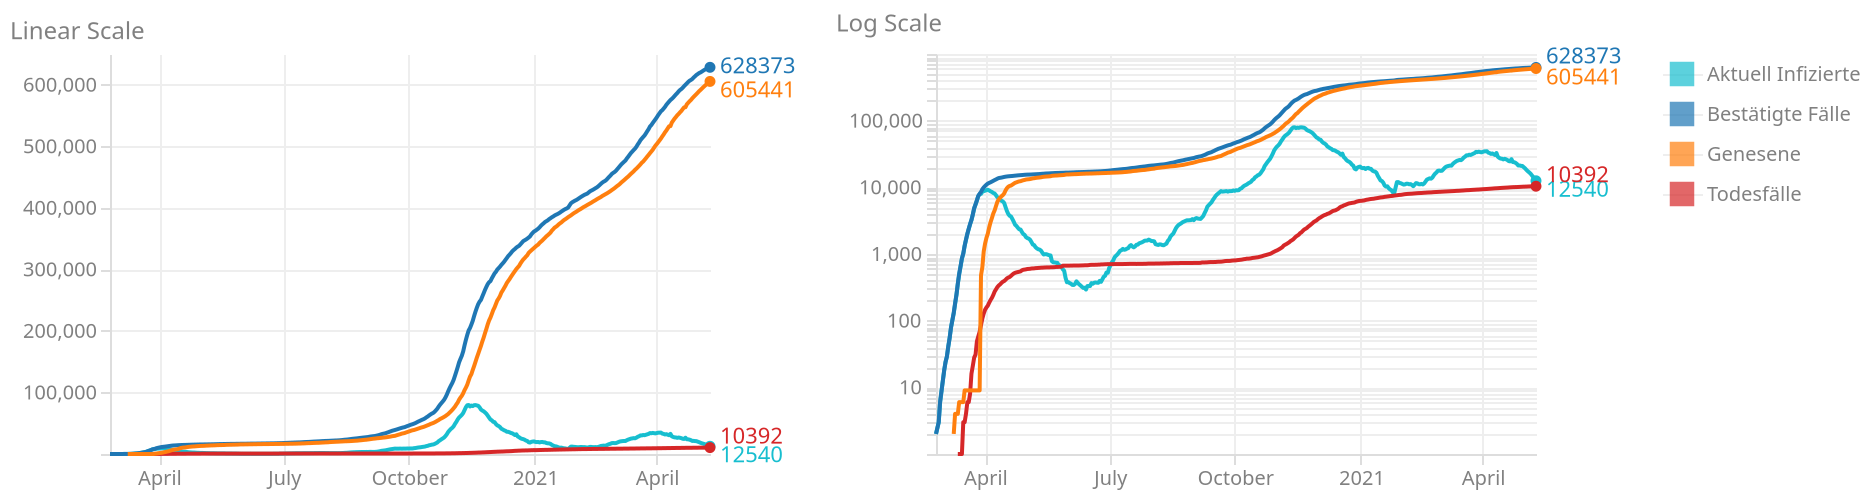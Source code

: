 {
  "$schema": "https://vega.github.io/schema/vega-lite/v5.json",
  "config": {
    "axis": {
      "domainColor": "#ddd",
      "grid": true,
      "gridColor": "#eee",
      "labelBound": true,
      "labelColor": "gray",
      "tickColor": "#ddd"
    },
    "title": {
      "anchor": "start",
      "color": "gray",
      "fontSize": 12,
      "fontWeight": "normal"
    },
    "view": {
      "continuousHeight": 300,
      "continuousWidth": 400,
      "strokeWidth": 0
    }
  },
  "data": {
    "name": "data-efd1b5fba4a5753476e2f655ea834a0b"
  },
  "datasets": {
    "data-798a3947830f696cdc5da7a1b847e1fd": [
      {
        "label": "Best\u00e4tigte F\u00e4lle"
      },
      {
        "label": "Todesf\u00e4lle"
      },
      {
        "label": "Genesene"
      },
      {
        "label": "Aktuell Infizierte"
      }
    ],
    "data-efd1b5fba4a5753476e2f655ea834a0b": [
      {
        "dataTime": "2020-02-25T14:30:00",
        "total_active": 2.0,
        "total_confirmed": 2,
        "total_death": 0,
        "total_recovered": 0.0,
        "total_tests": 218
      },
      {
        "dataTime": "2020-02-27T17:15:00",
        "total_active": 3.0,
        "total_confirmed": 3,
        "total_death": 0,
        "total_recovered": 0.0,
        "total_tests": 447
      },
      {
        "dataTime": "2020-02-28T16:30:00",
        "total_active": 6.0,
        "total_confirmed": 6,
        "total_death": 0,
        "total_recovered": 0.0,
        "total_tests": 763
      },
      {
        "dataTime": "2020-03-02T18:00:00",
        "total_active": 18.0,
        "total_confirmed": 18,
        "total_death": 0,
        "total_recovered": 0.0,
        "total_tests": 2683
      },
      {
        "dataTime": "2020-03-03T16:00:00",
        "total_active": 24.0,
        "total_confirmed": 24,
        "total_death": 0,
        "total_recovered": 0.0,
        "total_tests": 2683
      },
      {
        "dataTime": "2020-03-04T18:00:00",
        "total_active": 29.0,
        "total_confirmed": 29,
        "total_death": 0,
        "total_recovered": 0.0,
        "total_tests": 3138
      },
      {
        "dataTime": "2020-03-05T15:00:00",
        "total_active": 41.0,
        "total_confirmed": 41,
        "total_death": 0,
        "total_recovered": 0.0,
        "total_tests": 3711
      },
      {
        "dataTime": "2020-03-06T15:00:00",
        "total_active": 55.0,
        "total_confirmed": 55,
        "total_death": 0,
        "total_recovered": 0.0,
        "total_tests": 4000
      },
      {
        "dataTime": "2020-03-07T15:00:00",
        "total_active": 79.0,
        "total_confirmed": 79,
        "total_death": 0,
        "total_recovered": 0.0,
        "total_tests": 4308
      },
      {
        "dataTime": "2020-03-09T15:00:00",
        "total_active": 129.0,
        "total_confirmed": 131,
        "total_death": 0,
        "total_recovered": 2.0,
        "total_tests": 4734
      },
      {
        "dataTime": "2020-03-10T15:00:00",
        "total_active": 178.0,
        "total_confirmed": 182,
        "total_death": 0,
        "total_recovered": 4.0,
        "total_tests": 5026
      },
      {
        "dataTime": "2020-03-11T15:00:00",
        "total_active": 242.0,
        "total_confirmed": 246,
        "total_death": 0,
        "total_recovered": 4.0,
        "total_tests": 5362
      },
      {
        "dataTime": "2020-03-12T15:00:00",
        "total_active": 356.0,
        "total_confirmed": 361,
        "total_death": 1,
        "total_recovered": 4.0,
        "total_tests": 5869
      },
      {
        "dataTime": "2020-03-13T15:00:00",
        "total_active": 497.0,
        "total_confirmed": 504,
        "total_death": 1,
        "total_recovered": 6.0,
        "total_tests": 6582
      },
      {
        "dataTime": "2020-03-14T15:00:00",
        "total_active": 648.0,
        "total_confirmed": 655,
        "total_death": 1,
        "total_recovered": 6.0,
        "total_tests": 7467
      },
      {
        "dataTime": "2020-03-15T15:00:00",
        "total_active": 853.0,
        "total_confirmed": 860,
        "total_death": 1,
        "total_recovered": 6.0,
        "total_tests": 8167
      },
      {
        "dataTime": "2020-03-16T15:00:00",
        "total_active": 1007.0,
        "total_confirmed": 1016,
        "total_death": 3,
        "total_recovered": 6.0,
        "total_tests": 8490
      },
      {
        "dataTime": "2020-03-17T15:00:00",
        "total_active": 1320.0,
        "total_confirmed": 1332,
        "total_death": 3,
        "total_recovered": 9.0,
        "total_tests": 10278
      },
      {
        "dataTime": "2020-03-18T15:00:00",
        "total_active": 1633.0,
        "total_confirmed": 1646,
        "total_death": 4,
        "total_recovered": 9.0,
        "total_tests": 11977
      },
      {
        "dataTime": "2020-03-19T14:30:00",
        "total_active": 1998.0,
        "total_confirmed": 2013,
        "total_death": 6,
        "total_recovered": 9.0,
        "total_tests": 13724
      },
      {
        "dataTime": "2020-03-20T14:30:00",
        "total_active": 2373.0,
        "total_confirmed": 2388,
        "total_death": 6,
        "total_recovered": 9.0,
        "total_tests": 15613
      },
      {
        "dataTime": "2020-03-21T15:00:00",
        "total_active": 2797.0,
        "total_confirmed": 2814,
        "total_death": 8,
        "total_recovered": 9.0,
        "total_tests": 18545
      },
      {
        "dataTime": "2020-03-22T15:00:00",
        "total_active": 3219.0,
        "total_confirmed": 3244,
        "total_death": 16,
        "total_recovered": 9.0,
        "total_tests": 21368
      },
      {
        "dataTime": "2020-03-23T15:00:00",
        "total_active": 3894.0,
        "total_confirmed": 3924,
        "total_death": 21,
        "total_recovered": 9.0,
        "total_tests": 23429
      },
      {
        "dataTime": "2020-03-24T15:00:00",
        "total_active": 4839.0,
        "total_confirmed": 4876,
        "total_death": 28,
        "total_recovered": 9.0,
        "total_tests": 28391
      },
      {
        "dataTime": "2020-03-25T15:00:00",
        "total_active": 5520.0,
        "total_confirmed": 5560,
        "total_death": 31,
        "total_recovered": 9.0,
        "total_tests": 32407
      },
      {
        "dataTime": "2020-03-26T15:00:00",
        "total_active": 6340.0,
        "total_confirmed": 6398,
        "total_death": 49,
        "total_recovered": 9.0,
        "total_tests": 35995
      },
      {
        "dataTime": "2020-03-27T15:00:00",
        "total_active": 7338.0,
        "total_confirmed": 7399,
        "total_death": 52,
        "total_recovered": 9.0,
        "total_tests": 39552
      },
      {
        "dataTime": "2020-03-28T15:00:00",
        "total_active": 7918.0,
        "total_confirmed": 7995,
        "total_death": 68,
        "total_recovered": 9.0,
        "total_tests": 42750
      },
      {
        "dataTime": "2020-03-27T15:00:00",
        "total_active": 7374.0,
        "total_confirmed": 7441,
        "total_death": 58,
        "total_recovered": 9.0,
        "total_tests": 39552
      },
      {
        "dataTime": "2020-03-29T15:00:00",
        "total_active": 7971.0,
        "total_confirmed": 8536,
        "total_death": 86,
        "total_recovered": 479.0,
        "total_tests": 46441
      },
      {
        "dataTime": "2020-03-30T15:00:00",
        "total_active": 8633.0,
        "total_confirmed": 9377,
        "total_death": 108,
        "total_recovered": 636.0,
        "total_tests": 49455
      },
      {
        "dataTime": "2020-03-31T15:00:00",
        "total_active": 8751.0,
        "total_confirmed": 9974,
        "total_death": 128,
        "total_recovered": 1095.0,
        "total_tests": 52344
      },
      {
        "dataTime": "2020-04-01T15:00:00",
        "total_active": 8900.0,
        "total_confirmed": 10482,
        "total_death": 146,
        "total_recovered": 1436.0,
        "total_tests": 55863
      },
      {
        "dataTime": "2020-04-02T15:00:00",
        "total_active": 9060.0,
        "total_confirmed": 10967,
        "total_death": 158,
        "total_recovered": 1749.0,
        "total_tests": 92190
      },
      {
        "dataTime": "2020-04-03T15:00:00",
        "total_active": 9193.0,
        "total_confirmed": 11383,
        "total_death": 168,
        "total_recovered": 2022.0,
        "total_tests": 98343
      },
      {
        "dataTime": "2020-04-04T15:00:00",
        "total_active": 8972.0,
        "total_confirmed": 11665,
        "total_death": 186,
        "total_recovered": 2507.0,
        "total_tests": 104134
      },
      {
        "dataTime": "2020-04-05T15:00:00",
        "total_active": 8705.0,
        "total_confirmed": 11907,
        "total_death": 204,
        "total_recovered": 2998.0,
        "total_tests": 108416
      },
      {
        "dataTime": "2020-04-06T15:00:00",
        "total_active": 8523.0,
        "total_confirmed": 12206,
        "total_death": 220,
        "total_recovered": 3463.0,
        "total_tests": 111296
      },
      {
        "dataTime": "2020-04-07T15:00:00",
        "total_active": 8230.0,
        "total_confirmed": 12519,
        "total_death": 243,
        "total_recovered": 4046.0,
        "total_tests": 115235
      },
      {
        "dataTime": "2020-04-08T15:00:00",
        "total_active": 8067.0,
        "total_confirmed": 12852,
        "total_death": 273,
        "total_recovered": 4512.0,
        "total_tests": 120755
      },
      {
        "dataTime": "2020-04-09T15:00:00",
        "total_active": 7603.0,
        "total_confirmed": 13138,
        "total_death": 295,
        "total_recovered": 5240.0,
        "total_tests": 126287
      },
      {
        "dataTime": "2020-04-10T15:00:00",
        "total_active": 7109.0,
        "total_confirmed": 13492,
        "total_death": 319,
        "total_recovered": 6064.0,
        "total_tests": 134743
      },
      {
        "dataTime": "2020-04-11T15:00:00",
        "total_active": 6835.0,
        "total_confirmed": 13776,
        "total_death": 337,
        "total_recovered": 6604.0,
        "total_tests": 140975
      },
      {
        "dataTime": "2020-04-12T15:00:00",
        "total_active": 6557.0,
        "total_confirmed": 13894,
        "total_death": 350,
        "total_recovered": 6987.0,
        "total_tests": 144877
      },
      {
        "dataTime": "2020-04-13T15:00:00",
        "total_active": 6288.0,
        "total_confirmed": 13999,
        "total_death": 368,
        "total_recovered": 7343.0,
        "total_tests": 148412
      },
      {
        "dataTime": "2020-04-14T15:00:00",
        "total_active": 6142.0,
        "total_confirmed": 14159,
        "total_death": 384,
        "total_recovered": 7633.0,
        "total_tests": 151796
      },
      {
        "dataTime": "2020-04-15T15:00:00",
        "total_active": 5830.0,
        "total_confirmed": 14321,
        "total_death": 393,
        "total_recovered": 8098.0,
        "total_tests": 156801
      },
      {
        "dataTime": "2020-04-16T15:00:00",
        "total_active": 5055.0,
        "total_confirmed": 14451,
        "total_death": 410,
        "total_recovered": 8986.0,
        "total_tests": 162816
      },
      {
        "dataTime": "2020-04-17T15:00:00",
        "total_active": 4418.0,
        "total_confirmed": 14553,
        "total_death": 431,
        "total_recovered": 9704.0,
        "total_tests": 169272
      },
      {
        "dataTime": "2020-04-18T15:00:00",
        "total_active": 3980.0,
        "total_confirmed": 14637,
        "total_death": 443,
        "total_recovered": 10214.0,
        "total_tests": 175932
      },
      {
        "dataTime": "2020-04-19T15:00:00",
        "total_active": 3743.0,
        "total_confirmed": 14696,
        "total_death": 452,
        "total_recovered": 10501.0,
        "total_tests": 179243
      },
      {
        "dataTime": "2020-04-20T15:00:00",
        "total_active": 3654.0,
        "total_confirmed": 14755,
        "total_death": 470,
        "total_recovered": 10631.0,
        "total_tests": 182949
      },
      {
        "dataTime": "2020-04-21T15:00:00",
        "total_active": 3348.0,
        "total_confirmed": 14810,
        "total_death": 491,
        "total_recovered": 10971.0,
        "total_tests": 189018
      },
      {
        "dataTime": "2020-04-22T15:00:00",
        "total_active": 3051.0,
        "total_confirmed": 14889,
        "total_death": 510,
        "total_recovered": 11328.0,
        "total_tests": 201794
      },
      {
        "dataTime": "2020-04-23T15:00:00",
        "total_active": 2747.0,
        "total_confirmed": 14963,
        "total_death": 522,
        "total_recovered": 11694.0,
        "total_tests": 205835
      },
      {
        "dataTime": "2020-04-24T15:00:00",
        "total_active": 2636.0,
        "total_confirmed": 15038,
        "total_death": 530,
        "total_recovered": 11872.0,
        "total_tests": 212686
      },
      {
        "dataTime": "2020-04-25T15:00:00",
        "total_active": 2478.0,
        "total_confirmed": 15117,
        "total_death": 536,
        "total_recovered": 12103.0,
        "total_tests": 221089
      },
      {
        "dataTime": "2020-04-26T15:00:00",
        "total_active": 2351.0,
        "total_confirmed": 15175,
        "total_death": 542,
        "total_recovered": 12282.0,
        "total_tests": 227631
      },
      {
        "dataTime": "2020-04-27T15:00:00",
        "total_active": 2328.0,
        "total_confirmed": 15239,
        "total_death": 549,
        "total_recovered": 12362.0,
        "total_tests": 232537
      },
      {
        "dataTime": "2020-04-28T15:00:00",
        "total_active": 2137.0,
        "total_confirmed": 15286,
        "total_death": 569,
        "total_recovered": 12580.0,
        "total_tests": 239578
      },
      {
        "dataTime": "2020-04-29T15:00:00",
        "total_active": 1993.0,
        "total_confirmed": 15352,
        "total_death": 580,
        "total_recovered": 12779.0,
        "total_tests": 247754
      },
      {
        "dataTime": "2020-04-30T15:00:00",
        "total_active": 1933.0,
        "total_confirmed": 15424,
        "total_death": 584,
        "total_recovered": 12907.0,
        "total_tests": 256399
      },
      {
        "dataTime": "2020-05-01T15:00:00",
        "total_active": 1789.0,
        "total_confirmed": 15470,
        "total_death": 589,
        "total_recovered": 13092.0,
        "total_tests": 264079
      },
      {
        "dataTime": "2020-05-02T15:00:00",
        "total_active": 1732.0,
        "total_confirmed": 15508,
        "total_death": 596,
        "total_recovered": 13180.0,
        "total_tests": 269619
      },
      {
        "dataTime": "2020-05-03T15:00:00",
        "total_active": 1701.0,
        "total_confirmed": 15527,
        "total_death": 598,
        "total_recovered": 13228.0,
        "total_tests": 274355
      },
      {
        "dataTime": "2020-05-04T15:00:00",
        "total_active": 1635.0,
        "total_confirmed": 15551,
        "total_death": 600,
        "total_recovered": 13316.0,
        "total_tests": 279071
      },
      {
        "dataTime": "2020-05-05T15:00:00",
        "total_active": 1511.0,
        "total_confirmed": 15579,
        "total_death": 606,
        "total_recovered": 13462.0,
        "total_tests": 285883
      },
      {
        "dataTime": "2020-05-06T15:00:00",
        "total_active": 1386.0,
        "total_confirmed": 15633,
        "total_death": 608,
        "total_recovered": 13639.0,
        "total_tests": 292254
      },
      {
        "dataTime": "2020-05-07T15:00:00",
        "total_active": 1358.0,
        "total_confirmed": 15665,
        "total_death": 609,
        "total_recovered": 13698.0,
        "total_tests": 297894
      },
      {
        "dataTime": "2020-05-08T15:00:00",
        "total_active": 1264.0,
        "total_confirmed": 15714,
        "total_death": 614,
        "total_recovered": 13836.0,
        "total_tests": 304069
      },
      {
        "dataTime": "2020-05-09T15:00:00",
        "total_active": 1213.0,
        "total_confirmed": 15756,
        "total_death": 615,
        "total_recovered": 13928.0,
        "total_tests": 311690
      },
      {
        "dataTime": "2020-05-10T15:00:00",
        "total_active": 1177.0,
        "total_confirmed": 15786,
        "total_death": 618,
        "total_recovered": 13991.0,
        "total_tests": 316508
      },
      {
        "dataTime": "2020-05-11T15:00:00",
        "total_active": 1164.0,
        "total_confirmed": 15845,
        "total_death": 620,
        "total_recovered": 14061.0,
        "total_tests": 319484
      },
      {
        "dataTime": "2020-05-12T15:00:00",
        "total_active": 1123.0,
        "total_confirmed": 15894,
        "total_death": 623,
        "total_recovered": 14148.0,
        "total_tests": 329314
      },
      {
        "dataTime": "2020-05-13T15:00:00",
        "total_active": 1045.0,
        "total_confirmed": 15973,
        "total_death": 624,
        "total_recovered": 14304.0,
        "total_tests": 336252
      },
      {
        "dataTime": "2020-05-14T15:00:00",
        "total_active": 983.0,
        "total_confirmed": 16014,
        "total_death": 626,
        "total_recovered": 14405.0,
        "total_tests": 344606
      },
      {
        "dataTime": "2020-05-15T15:00:00",
        "total_active": 994.0,
        "total_confirmed": 16093,
        "total_death": 628,
        "total_recovered": 14471.0,
        "total_tests": 351351
      },
      {
        "dataTime": "2020-05-16T15:00:00",
        "total_active": 993.0,
        "total_confirmed": 16146,
        "total_death": 629,
        "total_recovered": 14524.0,
        "total_tests": 357393
      },
      {
        "dataTime": "2020-05-17T15:00:00",
        "total_active": 975.0,
        "total_confirmed": 16167,
        "total_death": 629,
        "total_recovered": 14563.0,
        "total_tests": 362509
      },
      {
        "dataTime": "2020-05-18T15:00:00",
        "total_active": 958.0,
        "total_confirmed": 16201,
        "total_death": 629,
        "total_recovered": 14614.0,
        "total_tests": 365873
      },
      {
        "dataTime": "2020-05-19T15:00:00",
        "total_active": 951.0,
        "total_confirmed": 16261,
        "total_death": 632,
        "total_recovered": 14678.0,
        "total_tests": 372435
      },
      {
        "dataTime": "2020-05-21T15:00:00",
        "total_active": 751.0,
        "total_confirmed": 16335,
        "total_death": 633,
        "total_recovered": 14951.0,
        "total_tests": 385607
      },
      {
        "dataTime": "2020-05-20T15:00:00",
        "total_active": 780.0,
        "total_confirmed": 16295,
        "total_death": 633,
        "total_recovered": 14882.0,
        "total_tests": 379592
      },
      {
        "dataTime": "2020-05-22T15:00:00",
        "total_active": 748.0,
        "total_confirmed": 16388,
        "total_death": 635,
        "total_recovered": 15005.0,
        "total_tests": 390488
      },
      {
        "dataTime": "2020-05-23T15:00:00",
        "total_active": 740.0,
        "total_confirmed": 16414,
        "total_death": 639,
        "total_recovered": 15035.0,
        "total_tests": 396363
      },
      {
        "dataTime": "2020-05-24T15:00:00",
        "total_active": 737.0,
        "total_confirmed": 16440,
        "total_death": 640,
        "total_recovered": 15063.0,
        "total_tests": 401857
      },
      {
        "dataTime": "2020-05-25T15:00:00",
        "total_active": 680.0,
        "total_confirmed": 16459,
        "total_death": 641,
        "total_recovered": 15138.0,
        "total_tests": 405341
      },
      {
        "dataTime": "2020-05-26T15:00:00",
        "total_active": 672.0,
        "total_confirmed": 16497,
        "total_death": 643,
        "total_recovered": 15182.0,
        "total_tests": 411185
      },
      {
        "dataTime": "2020-05-27T15:00:00",
        "total_active": 641.0,
        "total_confirmed": 16514,
        "total_death": 645,
        "total_recovered": 15228.0,
        "total_tests": 418706
      },
      {
        "dataTime": "2020-05-28T15:00:00",
        "total_active": 590.0,
        "total_confirmed": 16544,
        "total_death": 668,
        "total_recovered": 15286.0,
        "total_tests": 427372
      },
      {
        "dataTime": "2020-05-29T15:00:00",
        "total_active": 560.0,
        "total_confirmed": 16575,
        "total_death": 668,
        "total_recovered": 15347.0,
        "total_tests": 434302
      },
      {
        "dataTime": "2020-05-30T18:00:00",
        "total_active": 439.0,
        "total_confirmed": 16627,
        "total_death": 668,
        "total_recovered": 15520.0,
        "total_tests": 442143
      },
      {
        "dataTime": "2020-05-31T15:30:00",
        "total_active": 377.0,
        "total_confirmed": 16638,
        "total_death": 668,
        "total_recovered": 15593.0,
        "total_tests": 448534
      },
      {
        "dataTime": "2020-06-01T15:00:00",
        "total_active": 379.0,
        "total_confirmed": 16643,
        "total_death": 668,
        "total_recovered": 15596.0,
        "total_tests": 451820
      },
      {
        "dataTime": "2020-06-02T15:00:00",
        "total_active": 366.0,
        "total_confirmed": 16664,
        "total_death": 669,
        "total_recovered": 15629.0,
        "total_tests": 456378
      },
      {
        "dataTime": "2020-06-03T15:00:00",
        "total_active": 358.0,
        "total_confirmed": 16700,
        "total_death": 670,
        "total_recovered": 15672.0,
        "total_tests": 462958
      },
      {
        "dataTime": "2020-06-04T15:00:00",
        "total_active": 344.0,
        "total_confirmed": 16731,
        "total_death": 670,
        "total_recovered": 15717.0,
        "total_tests": 471466
      },
      {
        "dataTime": "2020-06-05T15:00:00",
        "total_active": 343.0,
        "total_confirmed": 16757,
        "total_death": 672,
        "total_recovered": 15742.0,
        "total_tests": 479449
      },
      {
        "dataTime": "2020-06-06T15:00:00",
        "total_active": 356.0,
        "total_confirmed": 16817,
        "total_death": 672,
        "total_recovered": 15789.0,
        "total_tests": 485912
      },
      {
        "dataTime": "2020-06-07T15:00:00",
        "total_active": 389.0,
        "total_confirmed": 16854,
        "total_death": 672,
        "total_recovered": 15793.0,
        "total_tests": 489597
      },
      {
        "dataTime": "2020-06-08T15:00:00",
        "total_active": 368.0,
        "total_confirmed": 16879,
        "total_death": 672,
        "total_recovered": 15839.0,
        "total_tests": 494761
      },
      {
        "dataTime": "2020-06-09T15:00:00",
        "total_active": 350.0,
        "total_confirmed": 16897,
        "total_death": 672,
        "total_recovered": 15875.0,
        "total_tests": 500921
      },
      {
        "dataTime": "2020-06-10T15:00:00",
        "total_active": 337.0,
        "total_confirmed": 16920,
        "total_death": 673,
        "total_recovered": 15910.0,
        "total_tests": 506344
      },
      {
        "dataTime": "2020-06-11T15:00:00",
        "total_active": 322.0,
        "total_confirmed": 16945,
        "total_death": 674,
        "total_recovered": 15949.0,
        "total_tests": 512501
      },
      {
        "dataTime": "2020-06-12T15:00:00",
        "total_active": 310.0,
        "total_confirmed": 16970,
        "total_death": 675,
        "total_recovered": 15985.0,
        "total_tests": 516581
      },
      {
        "dataTime": "2020-06-13T15:00:00",
        "total_active": 312.0,
        "total_confirmed": 17001,
        "total_death": 677,
        "total_recovered": 16012.0,
        "total_tests": 520976
      },
      {
        "dataTime": "2020-06-14T15:30:00",
        "total_active": 293.0,
        "total_confirmed": 17029,
        "total_death": 677,
        "total_recovered": 16059.0,
        "total_tests": 524840
      },
      {
        "dataTime": "2020-06-15T15:00:00",
        "total_active": 330.0,
        "total_confirmed": 17074,
        "total_death": 678,
        "total_recovered": 16066.0,
        "total_tests": 527670
      },
      {
        "dataTime": "2020-06-16T15:00:00",
        "total_active": 332.0,
        "total_confirmed": 17102,
        "total_death": 681,
        "total_recovered": 16089.0,
        "total_tests": 532700
      },
      {
        "dataTime": "2020-06-17T15:00:00",
        "total_active": 331.0,
        "total_confirmed": 17117,
        "total_death": 687,
        "total_recovered": 16099.0,
        "total_tests": 540615
      },
      {
        "dataTime": "2020-06-18T15:00:00",
        "total_active": 366.0,
        "total_confirmed": 17155,
        "total_death": 688,
        "total_recovered": 16101.0,
        "total_tests": 545927
      },
      {
        "dataTime": "2020-06-19T15:00:00",
        "total_active": 358.0,
        "total_confirmed": 17187,
        "total_death": 688,
        "total_recovered": 16141.0,
        "total_tests": 552130
      },
      {
        "dataTime": "2020-06-20T15:00:00",
        "total_active": 371.0,
        "total_confirmed": 17234,
        "total_death": 688,
        "total_recovered": 16175.0,
        "total_tests": 558208
      },
      {
        "dataTime": "2020-06-21T15:00:00",
        "total_active": 374.0,
        "total_confirmed": 17261,
        "total_death": 690,
        "total_recovered": 16197.0,
        "total_tests": 560584
      },
      {
        "dataTime": "2020-06-22T15:00:00",
        "total_active": 371.0,
        "total_confirmed": 17302,
        "total_death": 690,
        "total_recovered": 16241.0,
        "total_tests": 565800
      },
      {
        "dataTime": "2020-06-23T15:00:00",
        "total_active": 370.0,
        "total_confirmed": 17324,
        "total_death": 693,
        "total_recovered": 16261.0,
        "total_tests": 572473
      },
      {
        "dataTime": "2020-06-24T15:00:00",
        "total_active": 395.0,
        "total_confirmed": 17370,
        "total_death": 693,
        "total_recovered": 16282.0,
        "total_tests": 578584
      },
      {
        "dataTime": "2020-06-25T15:00:00",
        "total_active": 382.0,
        "total_confirmed": 17400,
        "total_death": 698,
        "total_recovered": 16320.0,
        "total_tests": 584243
      },
      {
        "dataTime": "2020-06-26T15:00:00",
        "total_active": 417.0,
        "total_confirmed": 17463,
        "total_death": 698,
        "total_recovered": 16348.0,
        "total_tests": 590442
      },
      {
        "dataTime": "2020-06-27T15:00:00",
        "total_active": 456.0,
        "total_confirmed": 17527,
        "total_death": 700,
        "total_recovered": 16371.0,
        "total_tests": 597495
      },
      {
        "dataTime": "2020-06-28T15:00:00",
        "total_active": 471.0,
        "total_confirmed": 17574,
        "total_death": 702,
        "total_recovered": 16401.0,
        "total_tests": 602520
      },
      {
        "dataTime": "2020-06-29T15:00:00",
        "total_active": 527.0,
        "total_confirmed": 17650,
        "total_death": 703,
        "total_recovered": 16420.0,
        "total_tests": 606375
      },
      {
        "dataTime": "2020-06-30T15:00:00",
        "total_active": 523.0,
        "total_confirmed": 17706,
        "total_death": 705,
        "total_recovered": 16478.0,
        "total_tests": 612756
      },
      {
        "dataTime": "2020-07-01T15:00:00",
        "total_active": 618.0,
        "total_confirmed": 17814,
        "total_death": 705,
        "total_recovered": 16491.0,
        "total_tests": 620866
      },
      {
        "dataTime": "2020-07-02T15:00:00",
        "total_active": 677.0,
        "total_confirmed": 17896,
        "total_death": 705,
        "total_recovered": 16514.0,
        "total_tests": 628700
      },
      {
        "dataTime": "2020-07-03T15:00:00",
        "total_active": 753.0,
        "total_confirmed": 18016,
        "total_death": 705,
        "total_recovered": 16558.0,
        "total_tests": 635505
      },
      {
        "dataTime": "2020-07-04T15:00:00",
        "total_active": 805.0,
        "total_confirmed": 18117,
        "total_death": 705,
        "total_recovered": 16607.0,
        "total_tests": 642679
      },
      {
        "dataTime": "2020-07-05T15:00:00",
        "total_active": 896.0,
        "total_confirmed": 18217,
        "total_death": 706,
        "total_recovered": 16615.0,
        "total_tests": 647804
      },
      {
        "dataTime": "2020-07-06T15:00:00",
        "total_active": 941.0,
        "total_confirmed": 18294,
        "total_death": 706,
        "total_recovered": 16647.0,
        "total_tests": 654105
      },
      {
        "dataTime": "2020-07-07T15:00:00",
        "total_active": 984.0,
        "total_confirmed": 18376,
        "total_death": 706,
        "total_recovered": 16686.0,
        "total_tests": 660149
      },
      {
        "dataTime": "2020-07-08T15:00:00",
        "total_active": 1045.0,
        "total_confirmed": 18472,
        "total_death": 706,
        "total_recovered": 16721.0,
        "total_tests": 668220
      },
      {
        "dataTime": "2020-07-09T15:00:00",
        "total_active": 1117.0,
        "total_confirmed": 18581,
        "total_death": 706,
        "total_recovered": 16758.0,
        "total_tests": 675727
      },
      {
        "dataTime": "2020-07-10T15:00:00",
        "total_active": 1140.0,
        "total_confirmed": 18654,
        "total_death": 706,
        "total_recovered": 16808.0,
        "total_tests": 683484
      },
      {
        "dataTime": "2020-07-11T15:00:00",
        "total_active": 1193.0,
        "total_confirmed": 18763,
        "total_death": 706,
        "total_recovered": 16864.0,
        "total_tests": 691709
      },
      {
        "dataTime": "2020-07-12T15:00:00",
        "total_active": 1157.0,
        "total_confirmed": 18817,
        "total_death": 708,
        "total_recovered": 16952.0,
        "total_tests": 696740
      },
      {
        "dataTime": "2020-07-13T15:00:00",
        "total_active": 1169.0,
        "total_confirmed": 18877,
        "total_death": 708,
        "total_recovered": 17000.0,
        "total_tests": 700616
      },
      {
        "dataTime": "2020-07-14T15:00:00",
        "total_active": 1203.0,
        "total_confirmed": 18985,
        "total_death": 709,
        "total_recovered": 17073.0,
        "total_tests": 708128
      },
      {
        "dataTime": "2020-07-15T15:00:00",
        "total_active": 1226.0,
        "total_confirmed": 19111,
        "total_death": 710,
        "total_recovered": 17175.0,
        "total_tests": 716293
      },
      {
        "dataTime": "2020-07-16T15:00:00",
        "total_active": 1316.0,
        "total_confirmed": 19271,
        "total_death": 711,
        "total_recovered": 17244.0,
        "total_tests": 726345
      },
      {
        "dataTime": "2020-07-17T15:00:00",
        "total_active": 1361.0,
        "total_confirmed": 19407,
        "total_death": 711,
        "total_recovered": 17335.0,
        "total_tests": 734413
      },
      {
        "dataTime": "2020-07-18T15:00:00",
        "total_active": 1297.0,
        "total_confirmed": 19509,
        "total_death": 711,
        "total_recovered": 17501.0,
        "total_tests": 743090
      },
      {
        "dataTime": "2020-07-19T15:00:00",
        "total_active": 1259.0,
        "total_confirmed": 19569,
        "total_death": 711,
        "total_recovered": 17599.0,
        "total_tests": 748669
      },
      {
        "dataTime": "2020-07-20T15:00:00",
        "total_active": 1300.0,
        "total_confirmed": 19670,
        "total_death": 711,
        "total_recovered": 17659.0,
        "total_tests": 798436
      },
      {
        "dataTime": "2020-07-21T15:00:00",
        "total_active": 1375.0,
        "total_confirmed": 19801,
        "total_death": 710,
        "total_recovered": 17716.0,
        "total_tests": 805600
      },
      {
        "dataTime": "2020-07-22T15:00:00",
        "total_active": 1383.0,
        "total_confirmed": 19943,
        "total_death": 711,
        "total_recovered": 17849.0,
        "total_tests": 814681
      },
      {
        "dataTime": "2020-07-23T15:00:00",
        "total_active": 1447.0,
        "total_confirmed": 20101,
        "total_death": 711,
        "total_recovered": 17943.0,
        "total_tests": 826031
      },
      {
        "dataTime": "2020-07-24T15:00:00",
        "total_active": 1471.0,
        "total_confirmed": 20224,
        "total_death": 711,
        "total_recovered": 18042.0,
        "total_tests": 833841
      },
      {
        "dataTime": "2020-07-25T15:00:00",
        "total_active": 1497.0,
        "total_confirmed": 20332,
        "total_death": 711,
        "total_recovered": 18124.0,
        "total_tests": 840890
      },
      {
        "dataTime": "2020-07-26T15:00:00",
        "total_active": 1535.0,
        "total_confirmed": 20456,
        "total_death": 712,
        "total_recovered": 18209.0,
        "total_tests": 847898
      },
      {
        "dataTime": "2020-07-27T15:00:00",
        "total_active": 1582.0,
        "total_confirmed": 20541,
        "total_death": 713,
        "total_recovered": 18246.0,
        "total_tests": 853169
      },
      {
        "dataTime": "2020-07-28T15:00:00",
        "total_active": 1589.0,
        "total_confirmed": 20681,
        "total_death": 713,
        "total_recovered": 18379.0,
        "total_tests": 861206
      },
      {
        "dataTime": "2020-07-29T15:00:00",
        "total_active": 1593.0,
        "total_confirmed": 20837,
        "total_death": 716,
        "total_recovered": 18528.0,
        "total_tests": 870602
      },
      {
        "dataTime": "2020-07-30T15:00:00",
        "total_active": 1643.0,
        "total_confirmed": 20989,
        "total_death": 718,
        "total_recovered": 18628.0,
        "total_tests": 880036
      },
      {
        "dataTime": "2020-07-31T15:00:00",
        "total_active": 1607.0,
        "total_confirmed": 21083,
        "total_death": 718,
        "total_recovered": 18758.0,
        "total_tests": 890461
      },
      {
        "dataTime": "2020-08-01T15:00:00",
        "total_active": 1565.0,
        "total_confirmed": 21194,
        "total_death": 718,
        "total_recovered": 18911.0,
        "total_tests": 897819
      },
      {
        "dataTime": "2020-08-02T15:00:00",
        "total_active": 1564.0,
        "total_confirmed": 21266,
        "total_death": 718,
        "total_recovered": 18984.0,
        "total_tests": 905314
      },
      {
        "dataTime": "2020-08-03T15:00:00",
        "total_active": 1548.0,
        "total_confirmed": 21329,
        "total_death": 718,
        "total_recovered": 19063.0,
        "total_tests": 910437
      },
      {
        "dataTime": "2020-08-04T15:00:00",
        "total_active": 1403.0,
        "total_confirmed": 21458,
        "total_death": 719,
        "total_recovered": 19336.0,
        "total_tests": 916778
      },
      {
        "dataTime": "2020-08-05T15:00:00",
        "total_active": 1382.0,
        "total_confirmed": 21565,
        "total_death": 719,
        "total_recovered": 19464.0,
        "total_tests": 923902
      },
      {
        "dataTime": "2020-08-06T15:00:00",
        "total_active": 1366.0,
        "total_confirmed": 21681,
        "total_death": 719,
        "total_recovered": 19596.0,
        "total_tests": 937275
      },
      {
        "dataTime": "2020-08-07T15:00:00",
        "total_active": 1397.0,
        "total_confirmed": 21807,
        "total_death": 720,
        "total_recovered": 19690.0,
        "total_tests": 947305
      },
      {
        "dataTime": "2020-08-08T15:00:00",
        "total_active": 1388.0,
        "total_confirmed": 21921,
        "total_death": 721,
        "total_recovered": 19812.0,
        "total_tests": 955239
      },
      {
        "dataTime": "2020-08-09T15:00:00",
        "total_active": 1360.0,
        "total_confirmed": 22004,
        "total_death": 721,
        "total_recovered": 19923.0,
        "total_tests": 961868
      },
      {
        "dataTime": "2020-08-10T15:00:00",
        "total_active": 1353.0,
        "total_confirmed": 22086,
        "total_death": 723,
        "total_recovered": 20010.0,
        "total_tests": 965758
      },
      {
        "dataTime": "2020-08-11T15:00:00",
        "total_active": 1394.0,
        "total_confirmed": 22240,
        "total_death": 723,
        "total_recovered": 20123.0,
        "total_tests": 974508
      },
      {
        "dataTime": "2020-08-12T15:00:00",
        "total_active": 1430.0,
        "total_confirmed": 22422,
        "total_death": 724,
        "total_recovered": 20268.0,
        "total_tests": 983018
      },
      {
        "dataTime": "2020-08-13T15:00:00",
        "total_active": 1572.0,
        "total_confirmed": 22643,
        "total_death": 725,
        "total_recovered": 20346.0,
        "total_tests": 991508
      },
      {
        "dataTime": "2020-08-14T15:00:00",
        "total_active": 1657.0,
        "total_confirmed": 22881,
        "total_death": 725,
        "total_recovered": 20499.0,
        "total_tests": 1003432
      },
      {
        "dataTime": "2020-08-15T15:00:00",
        "total_active": 1833.0,
        "total_confirmed": 23188,
        "total_death": 728,
        "total_recovered": 20627.0,
        "total_tests": 1009354
      },
      {
        "dataTime": "2020-08-16T15:00:00",
        "total_active": 1934.0,
        "total_confirmed": 23343,
        "total_death": 728,
        "total_recovered": 20681.0,
        "total_tests": 1018490
      },
      {
        "dataTime": "2020-08-17T15:00:00",
        "total_active": 2021.0,
        "total_confirmed": 23515,
        "total_death": 729,
        "total_recovered": 20765.0,
        "total_tests": 1024067
      },
      {
        "dataTime": "2020-08-19T15:00:00",
        "total_active": 2446.0,
        "total_confirmed": 24133,
        "total_death": 729,
        "total_recovered": 20958.0,
        "total_tests": 1048216
      },
      {
        "dataTime": "2020-08-20T15:00:00",
        "total_active": 2613.0,
        "total_confirmed": 24435,
        "total_death": 729,
        "total_recovered": 21093.0,
        "total_tests": 1061437
      },
      {
        "dataTime": "2020-08-21T15:00:00",
        "total_active": 2738.0,
        "total_confirmed": 24728,
        "total_death": 730,
        "total_recovered": 21260.0,
        "total_tests": 1075409
      },
      {
        "dataTime": "2020-08-22T15:00:00",
        "total_active": 2818.0,
        "total_confirmed": 24956,
        "total_death": 732,
        "total_recovered": 21406.0,
        "total_tests": 1087155
      },
      {
        "dataTime": "2020-08-23T15:00:00",
        "total_active": 2907.0,
        "total_confirmed": 25197,
        "total_death": 732,
        "total_recovered": 21558.0,
        "total_tests": 1094987
      },
      {
        "dataTime": "2020-08-24T15:00:00",
        "total_active": 3014.0,
        "total_confirmed": 25404,
        "total_death": 733,
        "total_recovered": 21657.0,
        "total_tests": 1101206
      },
      {
        "dataTime": "2020-08-25T15:00:00",
        "total_active": 3073.0,
        "total_confirmed": 25694,
        "total_death": 733,
        "total_recovered": 21888.0,
        "total_tests": 1110089
      },
      {
        "dataTime": "2020-08-26T15:00:00",
        "total_active": 3141.0,
        "total_confirmed": 26019,
        "total_death": 733,
        "total_recovered": 22145.0,
        "total_tests": 1119199
      },
      {
        "dataTime": "2020-08-27T15:00:00",
        "total_active": 3203.0,
        "total_confirmed": 26253,
        "total_death": 733,
        "total_recovered": 22317.0,
        "total_tests": 1133243
      },
      {
        "dataTime": "2020-08-28T15:00:00",
        "total_active": 3202.0,
        "total_confirmed": 26529,
        "total_death": 733,
        "total_recovered": 22594.0,
        "total_tests": 1147944
      },
      {
        "dataTime": "2020-08-30T15:00:00",
        "total_active": 3227.0,
        "total_confirmed": 27030,
        "total_death": 733,
        "total_recovered": 23070.0,
        "total_tests": 1172092
      },
      {
        "dataTime": "2020-08-31T15:00:00",
        "total_active": 3335.0,
        "total_confirmed": 27294,
        "total_death": 733,
        "total_recovered": 23226.0,
        "total_tests": 1180711
      },
      {
        "dataTime": "2020-09-01T15:00:00",
        "total_active": 3215.0,
        "total_confirmed": 27514,
        "total_death": 734,
        "total_recovered": 23565.0,
        "total_tests": 1193127
      },
      {
        "dataTime": "2020-09-02T15:00:00",
        "total_active": 3385.0,
        "total_confirmed": 27939,
        "total_death": 734,
        "total_recovered": 23820.0,
        "total_tests": 1210568
      },
      {
        "dataTime": "2020-09-03T15:00:00",
        "total_active": 3461.0,
        "total_confirmed": 28367,
        "total_death": 735,
        "total_recovered": 24171.0,
        "total_tests": 1225257
      },
      {
        "dataTime": "2020-09-04T15:00:00",
        "total_active": 3399.0,
        "total_confirmed": 28647,
        "total_death": 735,
        "total_recovered": 24513.0,
        "total_tests": 1236489
      },
      {
        "dataTime": "2020-09-05T15:00:00",
        "total_active": 3379.0,
        "total_confirmed": 28942,
        "total_death": 735,
        "total_recovered": 24828.0,
        "total_tests": 1247807
      },
      {
        "dataTime": "2020-09-06T15:00:00",
        "total_active": 3356.0,
        "total_confirmed": 29135,
        "total_death": 736,
        "total_recovered": 25043.0,
        "total_tests": 1255825
      },
      {
        "dataTime": "2020-09-07T15:00:00",
        "total_active": 3527.0,
        "total_confirmed": 29573,
        "total_death": 746,
        "total_recovered": 25300.0,
        "total_tests": 1266223
      },
      {
        "dataTime": "2020-09-08T15:00:00",
        "total_active": 3722.0,
        "total_confirmed": 30098,
        "total_death": 747,
        "total_recovered": 25629.0,
        "total_tests": 1276477
      },
      {
        "dataTime": "2020-09-09T15:00:00",
        "total_active": 4124.0,
        "total_confirmed": 30635,
        "total_death": 747,
        "total_recovered": 25764.0,
        "total_tests": 1288059
      },
      {
        "dataTime": "2020-09-10T15:00:00",
        "total_active": 4522.0,
        "total_confirmed": 31313,
        "total_death": 748,
        "total_recovered": 26043.0,
        "total_tests": 1303030
      },
      {
        "dataTime": "2020-09-11T15:00:00",
        "total_active": 5129.0,
        "total_confirmed": 32136,
        "total_death": 750,
        "total_recovered": 26257.0,
        "total_tests": 1316819
      },
      {
        "dataTime": "2020-09-12T15:00:00",
        "total_active": 5394.0,
        "total_confirmed": 32727,
        "total_death": 754,
        "total_recovered": 26579.0,
        "total_tests": 1331493
      },
      {
        "dataTime": "2020-09-13T15:00:00",
        "total_active": 5673.0,
        "total_confirmed": 33189,
        "total_death": 756,
        "total_recovered": 26760.0,
        "total_tests": 1342066
      },
      {
        "dataTime": "2020-09-14T15:00:00",
        "total_active": 5950.0,
        "total_confirmed": 33717,
        "total_death": 757,
        "total_recovered": 27010.0,
        "total_tests": 1351408
      },
      {
        "dataTime": "2020-09-15T15:00:00",
        "total_active": 6450.0,
        "total_confirmed": 34561,
        "total_death": 757,
        "total_recovered": 27354.0,
        "total_tests": 1364508
      },
      {
        "dataTime": "2020-09-16T15:00:00",
        "total_active": 6897.0,
        "total_confirmed": 35310,
        "total_death": 758,
        "total_recovered": 27655.0,
        "total_tests": 1379839
      },
      {
        "dataTime": "2020-09-17T15:00:00",
        "total_active": 7406.0,
        "total_confirmed": 36208,
        "total_death": 758,
        "total_recovered": 28044.0,
        "total_tests": 1395111
      },
      {
        "dataTime": "2020-09-18T15:00:00",
        "total_active": 7788.0,
        "total_confirmed": 37002,
        "total_death": 763,
        "total_recovered": 28451.0,
        "total_tests": 1413965
      },
      {
        "dataTime": "2020-09-19T15:00:00",
        "total_active": 8106.0,
        "total_confirmed": 37832,
        "total_death": 765,
        "total_recovered": 28961.0,
        "total_tests": 1432099
      },
      {
        "dataTime": "2020-09-20T15:00:00",
        "total_active": 8429.0,
        "total_confirmed": 38424,
        "total_death": 766,
        "total_recovered": 29229.0,
        "total_tests": 1444683
      },
      {
        "dataTime": "2020-09-21T15:00:00",
        "total_active": 8780.0,
        "total_confirmed": 39063,
        "total_death": 767,
        "total_recovered": 29516.0,
        "total_tests": 1458095
      },
      {
        "dataTime": "2020-09-22T15:00:00",
        "total_active": 8619.0,
        "total_confirmed": 39702,
        "total_death": 771,
        "total_recovered": 30312.0,
        "total_tests": 1472647
      },
      {
        "dataTime": "2020-09-24T15:00:00",
        "total_active": 8715.0,
        "total_confirmed": 41159,
        "total_death": 783,
        "total_recovered": 31661.0,
        "total_tests": 1507782
      },
      {
        "dataTime": "2020-09-25T15:00:00",
        "total_active": 8787.0,
        "total_confirmed": 41874,
        "total_death": 786,
        "total_recovered": 32301.0,
        "total_tests": 1528191
      },
      {
        "dataTime": "2020-09-26T15:00:00",
        "total_active": 8616.0,
        "total_confirmed": 42557,
        "total_death": 787,
        "total_recovered": 33154.0,
        "total_tests": 1545634
      },
      {
        "dataTime": "2020-09-27T15:00:00",
        "total_active": 8770.0,
        "total_confirmed": 43146,
        "total_death": 787,
        "total_recovered": 33589.0,
        "total_tests": 1555499
      },
      {
        "dataTime": "2020-09-28T15:00:00",
        "total_active": 8773.0,
        "total_confirmed": 43615,
        "total_death": 790,
        "total_recovered": 34052.0,
        "total_tests": 1569992
      },
      {
        "dataTime": "2020-09-29T15:00:00",
        "total_active": 8787.0,
        "total_confirmed": 44499,
        "total_death": 796,
        "total_recovered": 34916.0,
        "total_tests": 1586578
      },
      {
        "dataTime": "2020-09-30T15:00:00",
        "total_active": 8957.0,
        "total_confirmed": 45400,
        "total_death": 799,
        "total_recovered": 35644.0,
        "total_tests": 1617987
      },
      {
        "dataTime": "2020-10-01T15:00:00",
        "total_active": 8860.0,
        "total_confirmed": 46138,
        "total_death": 802,
        "total_recovered": 36476.0,
        "total_tests": 1636573
      },
      {
        "dataTime": "2020-10-02T15:00:00",
        "total_active": 9042.0,
        "total_confirmed": 47031,
        "total_death": 803,
        "total_recovered": 37186.0,
        "total_tests": 1658412
      },
      {
        "dataTime": "2020-10-03T15:00:00",
        "total_active": 9007.0,
        "total_confirmed": 47861,
        "total_death": 809,
        "total_recovered": 38045.0,
        "total_tests": 1673868
      },
      {
        "dataTime": "2020-10-04T15:00:00",
        "total_active": 9053.0,
        "total_confirmed": 48495,
        "total_death": 813,
        "total_recovered": 38629.0,
        "total_tests": 1686373
      },
      {
        "dataTime": "2020-10-05T15:00:00",
        "total_active": 9506.0,
        "total_confirmed": 49382,
        "total_death": 818,
        "total_recovered": 39058.0,
        "total_tests": 1698268
      },
      {
        "dataTime": "2020-10-06T15:00:00",
        "total_active": 9673.0,
        "total_confirmed": 50285,
        "total_death": 822,
        "total_recovered": 39790.0,
        "total_tests": 1716505
      },
      {
        "dataTime": "2020-10-07T15:00:00",
        "total_active": 10154.0,
        "total_confirmed": 51483,
        "total_death": 830,
        "total_recovered": 40499.0,
        "total_tests": 1735094
      },
      {
        "dataTime": "2020-10-08T15:00:00",
        "total_active": 10549.0,
        "total_confirmed": 52676,
        "total_death": 838,
        "total_recovered": 41289.0,
        "total_tests": 1756856
      },
      {
        "dataTime": "2020-10-09T15:00:00",
        "total_active": 10792.0,
        "total_confirmed": 53673,
        "total_death": 842,
        "total_recovered": 42039.0,
        "total_tests": 1775431
      },
      {
        "dataTime": "2020-10-10T15:00:00",
        "total_active": 11062.0,
        "total_confirmed": 54743,
        "total_death": 852,
        "total_recovered": 42829.0,
        "total_tests": 1795447
      },
      {
        "dataTime": "2020-10-11T15:00:00",
        "total_active": 11482.0,
        "total_confirmed": 55781,
        "total_death": 851,
        "total_recovered": 43448.0,
        "total_tests": 1809263
      },
      {
        "dataTime": "2020-10-12T15:00:00",
        "total_active": 11767.0,
        "total_confirmed": 56687,
        "total_death": 855,
        "total_recovered": 44065.0,
        "total_tests": 1822931
      },
      {
        "dataTime": "2020-10-13T15:00:00",
        "total_active": 12114.0,
        "total_confirmed": 57924,
        "total_death": 861,
        "total_recovered": 44949.0,
        "total_tests": 1844639
      },
      {
        "dataTime": "2020-10-14T15:00:00",
        "total_active": 12857.0,
        "total_confirmed": 59575,
        "total_death": 872,
        "total_recovered": 45846.0,
        "total_tests": 1861672
      },
      {
        "dataTime": "2020-10-15T15:00:00",
        "total_active": 13252.0,
        "total_confirmed": 60927,
        "total_death": 877,
        "total_recovered": 46798.0,
        "total_tests": 1881485
      },
      {
        "dataTime": "2020-10-16T15:00:00",
        "total_active": 14164.0,
        "total_confirmed": 62664,
        "total_death": 882,
        "total_recovered": 47618.0,
        "total_tests": 1902326
      },
      {
        "dataTime": "2020-10-17T15:00:00",
        "total_active": 14572.0,
        "total_confirmed": 64232,
        "total_death": 889,
        "total_recovered": 48771.0,
        "total_tests": 1926770
      },
      {
        "dataTime": "2020-10-18T15:00:00",
        "total_active": 15203.0,
        "total_confirmed": 65657,
        "total_death": 893,
        "total_recovered": 49561.0,
        "total_tests": 1938028
      },
      {
        "dataTime": "2020-10-19T15:00:00",
        "total_active": 15462.0,
        "total_confirmed": 66725,
        "total_death": 904,
        "total_recovered": 50359.0,
        "total_tests": 1952578
      },
      {
        "dataTime": "2020-10-20T15:00:00",
        "total_active": 16265.0,
        "total_confirmed": 68586,
        "total_death": 914,
        "total_recovered": 51407.0,
        "total_tests": 1972047
      },
      {
        "dataTime": "2020-10-21T15:00:00",
        "total_active": 17455.0,
        "total_confirmed": 70997,
        "total_death": 925,
        "total_recovered": 52617.0,
        "total_tests": 1993124
      },
      {
        "dataTime": "2020-10-22T15:00:00",
        "total_active": 18645.0,
        "total_confirmed": 73556,
        "total_death": 941,
        "total_recovered": 53970.0,
        "total_tests": 2018402
      },
      {
        "dataTime": "2020-10-23T15:00:00",
        "total_active": 20837.0,
        "total_confirmed": 76986,
        "total_death": 954,
        "total_recovered": 55195.0,
        "total_tests": 2046426
      },
      {
        "dataTime": "2020-10-24T15:00:00",
        "total_active": 22264.0,
        "total_confirmed": 80020,
        "total_death": 965,
        "total_recovered": 56791.0,
        "total_tests": 2070615
      },
      {
        "dataTime": "2020-10-25T15:00:00",
        "total_active": 23836.0,
        "total_confirmed": 82673,
        "total_death": 979,
        "total_recovered": 57858.0,
        "total_tests": 2088359
      },
      {
        "dataTime": "2020-10-26T15:00:00",
        "total_active": 25268.0,
        "total_confirmed": 85296,
        "total_death": 992,
        "total_recovered": 59036.0,
        "total_tests": 2111575
      },
      {
        "dataTime": "2020-10-27T15:00:00",
        "total_active": 26778.0,
        "total_confirmed": 88091,
        "total_death": 1005,
        "total_recovered": 60308.0,
        "total_tests": 2125687
      },
      {
        "dataTime": "2020-10-28T15:00:00",
        "total_active": 29184.0,
        "total_confirmed": 91895,
        "total_death": 1027,
        "total_recovered": 61684.0,
        "total_tests": 2153066
      },
      {
        "dataTime": "2020-10-29T15:00:00",
        "total_active": 32059.0,
        "total_confirmed": 96482,
        "total_death": 1057,
        "total_recovered": 63366.0,
        "total_tests": 2177572
      },
      {
        "dataTime": "2020-10-30T15:00:00",
        "total_active": 35814.0,
        "total_confirmed": 101883,
        "total_death": 1082,
        "total_recovered": 64987.0,
        "total_tests": 2203993
      },
      {
        "dataTime": "2020-10-31T15:00:00",
        "total_active": 38449.0,
        "total_confirmed": 106784,
        "total_death": 1109,
        "total_recovered": 67226.0,
        "total_tests": 2232735
      },
      {
        "dataTime": "2020-11-01T15:00:00",
        "total_active": 40797.0,
        "total_confirmed": 111263,
        "total_death": 1130,
        "total_recovered": 69336.0,
        "total_tests": 2256051
      },
      {
        "dataTime": "2020-11-02T15:00:00",
        "total_active": 42573.0,
        "total_confirmed": 115423,
        "total_death": 1159,
        "total_recovered": 71691.0,
        "total_tests": 2279501
      },
      {
        "dataTime": "2020-11-03T15:00:00",
        "total_active": 45073.0,
        "total_confirmed": 120557,
        "total_death": 1192,
        "total_recovered": 74292.0,
        "total_tests": 2305382
      },
      {
        "dataTime": "2020-11-04T15:00:00",
        "total_active": 48983.0,
        "total_confirmed": 127246,
        "total_death": 1227,
        "total_recovered": 77036.0,
        "total_tests": 2334815
      },
      {
        "dataTime": "2020-11-05T15:00:00",
        "total_active": 52262.0,
        "total_confirmed": 134134,
        "total_death": 1268,
        "total_recovered": 80604.0,
        "total_tests": 2362948
      },
      {
        "dataTime": "2020-11-06T15:00:00",
        "total_active": 56250.0,
        "total_confirmed": 141297,
        "total_death": 1340,
        "total_recovered": 83707.0,
        "total_tests": 2396015
      },
      {
        "dataTime": "2020-11-07T15:00:00",
        "total_active": 59320.0,
        "total_confirmed": 148970,
        "total_death": 1377,
        "total_recovered": 88273.0,
        "total_tests": 2425825
      },
      {
        "dataTime": "2020-11-08T15:00:00",
        "total_active": 61389.0,
        "total_confirmed": 154519,
        "total_death": 1411,
        "total_recovered": 91719.0,
        "total_tests": 2452692
      },
      {
        "dataTime": "2020-11-09T15:00:00",
        "total_active": 63593.0,
        "total_confirmed": 159674,
        "total_death": 1454,
        "total_recovered": 94627.0,
        "total_tests": 2479068
      },
      {
        "dataTime": "2020-11-10T15:00:00",
        "total_active": 66583.0,
        "total_confirmed": 166745,
        "total_death": 1499,
        "total_recovered": 98663.0,
        "total_tests": 2505608
      },
      {
        "dataTime": "2020-11-11T15:00:00",
        "total_active": 71327.0,
        "total_confirmed": 176650,
        "total_death": 1564,
        "total_recovered": 103759.0,
        "total_tests": 2537179
      },
      {
        "dataTime": "2020-11-12T15:00:00",
        "total_active": 76103.0,
        "total_confirmed": 185586,
        "total_death": 1608,
        "total_recovered": 107875.0,
        "total_tests": 2575405
      },
      {
        "dataTime": "2020-11-13T15:00:00",
        "total_active": 79219.0,
        "total_confirmed": 193608,
        "total_death": 1661,
        "total_recovered": 112728.0,
        "total_tests": 2607733
      },
      {
        "dataTime": "2020-11-14T15:00:00",
        "total_active": 79585.0,
        "total_confirmed": 200746,
        "total_death": 1746,
        "total_recovered": 119415.0,
        "total_tests": 2642553
      },
      {
        "dataTime": "2020-11-15T15:00:00",
        "total_active": 77230.0,
        "total_confirmed": 204733,
        "total_death": 1829,
        "total_recovered": 125674.0,
        "total_tests": 2667880
      },
      {
        "dataTime": "2020-11-16T15:00:00",
        "total_active": 78723.0,
        "total_confirmed": 210281,
        "total_death": 1887,
        "total_recovered": 129671.0,
        "total_tests": 2694112
      },
      {
        "dataTime": "2020-11-17T15:00:00",
        "total_active": 77887.0,
        "total_confirmed": 216319,
        "total_death": 1945,
        "total_recovered": 136487.0,
        "total_tests": 2723162
      },
      {
        "dataTime": "2020-11-18T15:00:00",
        "total_active": 79282.0,
        "total_confirmed": 224074,
        "total_death": 2054,
        "total_recovered": 142738.0,
        "total_tests": 2756290
      },
      {
        "dataTime": "2020-11-19T15:00:00",
        "total_active": 79520.0,
        "total_confirmed": 231177,
        "total_death": 2116,
        "total_recovered": 149541.0,
        "total_tests": 2787606
      },
      {
        "dataTime": "2020-11-20T15:00:00",
        "total_active": 78920.0,
        "total_confirmed": 237627,
        "total_death": 2224,
        "total_recovered": 156483.0,
        "total_tests": 2820796
      },
      {
        "dataTime": "2020-11-21T15:00:00",
        "total_active": 78326.0,
        "total_confirmed": 243405,
        "total_death": 2328,
        "total_recovered": 162751.0,
        "total_tests": 2851604
      },
      {
        "dataTime": "2020-11-22T15:00:00",
        "total_active": 75861.0,
        "total_confirmed": 247509,
        "total_death": 2388,
        "total_recovered": 169260.0,
        "total_tests": 2881435
      },
      {
        "dataTime": "2020-11-23T15:00:00",
        "total_active": 72344.0,
        "total_confirmed": 250330,
        "total_death": 2459,
        "total_recovered": 175527.0,
        "total_tests": 2901857
      },
      {
        "dataTime": "2020-11-24T15:00:00",
        "total_active": 70644.0,
        "total_confirmed": 255841,
        "total_death": 2577,
        "total_recovered": 182620.0,
        "total_tests": 2929927
      },
      {
        "dataTime": "2020-11-25T15:00:00",
        "total_active": 69421.0,
        "total_confirmed": 261147,
        "total_death": 2667,
        "total_recovered": 189059.0,
        "total_tests": 2960496
      },
      {
        "dataTime": "2020-11-26T15:00:00",
        "total_active": 67544.0,
        "total_confirmed": 266659,
        "total_death": 2773,
        "total_recovered": 196342.0,
        "total_tests": 2993814
      },
      {
        "dataTime": "2020-11-27T15:00:00",
        "total_active": 65412.0,
        "total_confirmed": 271549,
        "total_death": 2886,
        "total_recovered": 203251.0,
        "total_tests": 3020862
      },
      {
        "dataTime": "2020-11-28T15:00:00",
        "total_active": 62349.0,
        "total_confirmed": 276064,
        "total_death": 3018,
        "total_recovered": 210697.0,
        "total_tests": 3061067
      },
      {
        "dataTime": "2020-11-29T15:00:00",
        "total_active": 59100.0,
        "total_confirmed": 279203,
        "total_death": 3105,
        "total_recovered": 216998.0,
        "total_tests": 3083264
      },
      {
        "dataTime": "2020-11-30T15:00:00",
        "total_active": 56039.0,
        "total_confirmed": 280915,
        "total_death": 3184,
        "total_recovered": 221692.0,
        "total_tests": 3098318
      },
      {
        "dataTime": "2020-12-01T15:00:00",
        "total_active": 54684.0,
        "total_confirmed": 285506,
        "total_death": 3325,
        "total_recovered": 227497.0,
        "total_tests": 3121510
      },
      {
        "dataTime": "2020-12-02T15:00:00",
        "total_active": 52320.0,
        "total_confirmed": 289423,
        "total_death": 3446,
        "total_recovered": 233657.0,
        "total_tests": 3149372
      },
      {
        "dataTime": "2020-12-03T15:00:00",
        "total_active": 51770.0,
        "total_confirmed": 293435,
        "total_death": 3538,
        "total_recovered": 238127.0,
        "total_tests": 3180666
      },
      {
        "dataTime": "2020-12-04T15:00:00",
        "total_active": 48624.0,
        "total_confirmed": 296050,
        "total_death": 3651,
        "total_recovered": 243775.0,
        "total_tests": 3209340
      },
      {
        "dataTime": "2020-12-05T15:00:00",
        "total_active": 46527.0,
        "total_confirmed": 299725,
        "total_death": 3757,
        "total_recovered": 249441.0,
        "total_tests": 3229393
      },
      {
        "dataTime": "2020-12-06T15:00:00",
        "total_active": 45452.0,
        "total_confirmed": 302057,
        "total_death": 3840,
        "total_recovered": 252765.0,
        "total_tests": 3247511
      },
      {
        "dataTime": "2020-12-07T15:00:00",
        "total_active": 43774.0,
        "total_confirmed": 304482,
        "total_death": 3897,
        "total_recovered": 256811.0,
        "total_tests": 3262088
      },
      {
        "dataTime": "2020-12-08T15:00:00",
        "total_active": 41048.0,
        "total_confirmed": 307364,
        "total_death": 4002,
        "total_recovered": 262314.0,
        "total_tests": 3281731
      },
      {
        "dataTime": "2020-12-09T15:00:00",
        "total_active": 39911.0,
        "total_confirmed": 309782,
        "total_death": 4056,
        "total_recovered": 265815.0,
        "total_tests": 3302082
      },
      {
        "dataTime": "2020-12-10T15:00:00",
        "total_active": 38558.0,
        "total_confirmed": 312386,
        "total_death": 4163,
        "total_recovered": 269665.0,
        "total_tests": 3329997
      },
      {
        "dataTime": "2020-12-11T15:00:00",
        "total_active": 37697.0,
        "total_confirmed": 315489,
        "total_death": 4289,
        "total_recovered": 273503.0,
        "total_tests": 3355391
      },
      {
        "dataTime": "2020-12-12T15:00:00",
        "total_active": 36147.0,
        "total_confirmed": 318445,
        "total_death": 4415,
        "total_recovered": 277883.0,
        "total_tests": 3386308
      },
      {
        "dataTime": "2020-12-13T15:00:00",
        "total_active": 36053.0,
        "total_confirmed": 321632,
        "total_death": 4473,
        "total_recovered": 281106.0,
        "total_tests": 3407510
      },
      {
        "dataTime": "2020-12-14T15:00:00",
        "total_active": 35257.0,
        "total_confirmed": 323961,
        "total_death": 4530,
        "total_recovered": 284174.0,
        "total_tests": 3425072
      },
      {
        "dataTime": "2020-12-15T15:00:00",
        "total_active": 34150.0,
        "total_confirmed": 326548,
        "total_death": 4648,
        "total_recovered": 287750.0,
        "total_tests": 3446109
      },
      {
        "dataTime": "2020-12-16T15:00:00",
        "total_active": 33586.0,
        "total_confirmed": 329392,
        "total_death": 4764,
        "total_recovered": 291042.0,
        "total_tests": 3474856
      },
      {
        "dataTime": "2020-12-17T15:00:00",
        "total_active": 32199.0,
        "total_confirmed": 331496,
        "total_death": 4982,
        "total_recovered": 294315.0,
        "total_tests": 3503072
      },
      {
        "dataTime": "2020-12-18T15:00:00",
        "total_active": 30743.0,
        "total_confirmed": 333294,
        "total_death": 5127,
        "total_recovered": 297424.0,
        "total_tests": 3534486
      },
      {
        "dataTime": "2020-12-19T15:00:00",
        "total_active": 32065.0,
        "total_confirmed": 334616,
        "total_death": 5127,
        "total_recovered": 297424.0,
        "total_tests": 3534486
      },
      {
        "dataTime": "2020-12-19T15:00:00",
        "total_active": 29665.0,
        "total_confirmed": 335485,
        "total_death": 5209,
        "total_recovered": 300611.0,
        "total_tests": 3568286
      },
      {
        "dataTime": "2020-12-20T15:00:00",
        "total_active": 28477.0,
        "total_confirmed": 337041,
        "total_death": 5351,
        "total_recovered": 303213.0,
        "total_tests": 3593276
      },
      {
        "dataTime": "2020-12-21T15:00:00",
        "total_active": 27271.0,
        "total_confirmed": 338364,
        "total_death": 5435,
        "total_recovered": 305658.0,
        "total_tests": 3614233
      },
      {
        "dataTime": "2020-12-22T15:00:00",
        "total_active": 25638.0,
        "total_confirmed": 340773,
        "total_death": 5540,
        "total_recovered": 309595.0,
        "total_tests": 3643696
      },
      {
        "dataTime": "2020-12-23T15:00:00",
        "total_active": 24692.0,
        "total_confirmed": 343267,
        "total_death": 5654,
        "total_recovered": 312921.0,
        "total_tests": 3682136
      },
      {
        "dataTime": "2020-12-24T15:00:00",
        "total_active": 24172.0,
        "total_confirmed": 345869,
        "total_death": 5745,
        "total_recovered": 315952.0,
        "total_tests": 3712803
      },
      {
        "dataTime": "2020-12-25T15:00:00",
        "total_active": 23269.0,
        "total_confirmed": 347206,
        "total_death": 5783,
        "total_recovered": 318154.0,
        "total_tests": 3729944
      },
      {
        "dataTime": "2020-12-26T15:00:00",
        "total_active": 21870.0,
        "total_confirmed": 348466,
        "total_death": 5843,
        "total_recovered": 320753.0,
        "total_tests": 3747328
      },
      {
        "dataTime": "2020-12-27T15:00:00",
        "total_active": 21147.0,
        "total_confirmed": 350030,
        "total_death": 5881,
        "total_recovered": 323002.0,
        "total_tests": 3757237
      },
      {
        "dataTime": "2020-12-28T15:00:00",
        "total_active": 19065.0,
        "total_confirmed": 351764,
        "total_death": 5931,
        "total_recovered": 326768.0,
        "total_tests": 3778483
      },
      {
        "dataTime": "2020-12-29T15:00:00",
        "total_active": 18581.0,
        "total_confirmed": 353614,
        "total_death": 6059,
        "total_recovered": 328974.0,
        "total_tests": 3794046
      },
      {
        "dataTime": "2020-12-30T15:00:00",
        "total_active": 19774.0,
        "total_confirmed": 356913,
        "total_death": 6149,
        "total_recovered": 330990.0,
        "total_tests": 3812271
      },
      {
        "dataTime": "2020-12-31T15:00:00",
        "total_active": 20232.0,
        "total_confirmed": 359406,
        "total_death": 6222,
        "total_recovered": 332952.0,
        "total_tests": 3836920
      },
      {
        "dataTime": "2021-01-01T15:00:00",
        "total_active": 20461.0,
        "total_confirmed": 361623,
        "total_death": 6261,
        "total_recovered": 334901.0,
        "total_tests": 3857382
      },
      {
        "dataTime": "2021-01-02T15:00:00",
        "total_active": 19616.0,
        "total_confirmed": 362813,
        "total_death": 6275,
        "total_recovered": 336922.0,
        "total_tests": 3768447
      },
      {
        "dataTime": "2021-01-03T15:00:00",
        "total_active": 19365.0,
        "total_confirmed": 364520,
        "total_death": 6324,
        "total_recovered": 338831.0,
        "total_tests": 3780489
      },
      {
        "dataTime": "2021-01-04T15:00:00",
        "total_active": 19562.0,
        "total_confirmed": 366192,
        "total_death": 6357,
        "total_recovered": 340273.0,
        "total_tests": 5407690
      },
      {
        "dataTime": "2021-01-05T15:00:00",
        "total_active": 18825.0,
        "total_confirmed": 368321,
        "total_death": 6457,
        "total_recovered": 343039.0,
        "total_tests": 5725868
      },
      {
        "dataTime": "2021-01-06T15:00:00",
        "total_active": 19419.0,
        "total_confirmed": 370918,
        "total_death": 6525,
        "total_recovered": 344974.0,
        "total_tests": 6466812
      },
      {
        "dataTime": "2021-01-07T15:00:00",
        "total_active": 19577.0,
        "total_confirmed": 373046,
        "total_death": 6568,
        "total_recovered": 346901.0,
        "total_tests": 6499087
      },
      {
        "dataTime": "2021-01-08T15:00:00",
        "total_active": 19007.0,
        "total_confirmed": 374863,
        "total_death": 6641,
        "total_recovered": 349215.0,
        "total_tests": 6538823
      },
      {
        "dataTime": "2021-01-09T15:00:00",
        "total_active": 18924.0,
        "total_confirmed": 376993,
        "total_death": 6687,
        "total_recovered": 351382.0,
        "total_tests": 6644117
      },
      {
        "dataTime": "2021-01-10T15:00:00",
        "total_active": 17851.0,
        "total_confirmed": 378323,
        "total_death": 6723,
        "total_recovered": 353749.0,
        "total_tests": 6679036
      },
      {
        "dataTime": "2021-01-11T15:00:00",
        "total_active": 17385.0,
        "total_confirmed": 379662,
        "total_death": 6747,
        "total_recovered": 355530.0,
        "total_tests": 6714575
      },
      {
        "dataTime": "2021-01-12T15:00:00",
        "total_active": 17227.0,
        "total_confirmed": 381608,
        "total_death": 6819,
        "total_recovered": 357562.0,
        "total_tests": 6865442
      },
      {
        "dataTime": "2021-01-13T15:00:00",
        "total_active": 16523.0,
        "total_confirmed": 383083,
        "total_death": 6868,
        "total_recovered": 359692.0,
        "total_tests": 6989709
      },
      {
        "dataTime": "2021-01-14T15:00:00",
        "total_active": 14856.0,
        "total_confirmed": 384708,
        "total_death": 6921,
        "total_recovered": 362931.0,
        "total_tests": 7379973
      },
      {
        "dataTime": "2021-01-15T15:00:00",
        "total_active": 13750.0,
        "total_confirmed": 385951,
        "total_death": 6987,
        "total_recovered": 365214.0,
        "total_tests": 7459608
      },
      {
        "dataTime": "2021-01-16T15:00:00",
        "total_active": 12680.0,
        "total_confirmed": 387518,
        "total_death": 7053,
        "total_recovered": 367785.0,
        "total_tests": 7538732
      },
      {
        "dataTime": "2021-01-17T15:00:00",
        "total_active": 12419.0,
        "total_confirmed": 388719,
        "total_death": 7082,
        "total_recovered": 369218.0,
        "total_tests": 7590771
      },
      {
        "dataTime": "2021-01-18T15:00:00",
        "total_active": 11733.0,
        "total_confirmed": 389720,
        "total_death": 7122,
        "total_recovered": 370865.0,
        "total_tests": 7697762
      },
      {
        "dataTime": "2021-01-19T15:00:00",
        "total_active": 10647.0,
        "total_confirmed": 390936,
        "total_death": 7199,
        "total_recovered": 373090.0,
        "total_tests": 7878732
      },
      {
        "dataTime": "2021-01-20T15:00:00",
        "total_active": 10268.0,
        "total_confirmed": 392329,
        "total_death": 7237,
        "total_recovered": 374824.0,
        "total_tests": 8488882
      },
      {
        "dataTime": "2021-01-21T15:00:00",
        "total_active": 10360.0,
        "total_confirmed": 394008,
        "total_death": 7288,
        "total_recovered": 376360.0,
        "total_tests": 8542282
      },
      {
        "dataTime": "2021-01-22T15:00:00",
        "total_active": 9691.0,
        "total_confirmed": 395429,
        "total_death": 7330,
        "total_recovered": 378408.0,
        "total_tests": 8607152
      },
      {
        "dataTime": "2021-01-23T15:00:00",
        "total_active": 9292.0,
        "total_confirmed": 396929,
        "total_death": 7389,
        "total_recovered": 380248.0,
        "total_tests": 8683128
      },
      {
        "dataTime": "2021-01-24T15:00:00",
        "total_active": 9041.0,
        "total_confirmed": 398113,
        "total_death": 7418,
        "total_recovered": 381654.0,
        "total_tests": 8735122
      },
      {
        "dataTime": "2021-01-25T15:00:00",
        "total_active": 8433.0,
        "total_confirmed": 399084,
        "total_death": 7451,
        "total_recovered": 383200.0,
        "total_tests": 8802827
      },
      {
        "dataTime": "2021-01-26T15:00:00",
        "total_active": 8140.0,
        "total_confirmed": 400581,
        "total_death": 7515,
        "total_recovered": 384926.0,
        "total_tests": 8906083
      },
      {
        "dataTime": "2021-01-28T15:00:00",
        "total_active": 11968.0,
        "total_confirmed": 407362,
        "total_death": 7607,
        "total_recovered": 387787.0,
        "total_tests": 9089588
      },
      {
        "dataTime": "2021-01-29T15:00:00",
        "total_active": 11993.0,
        "total_confirmed": 409127,
        "total_death": 7658,
        "total_recovered": 389476.0,
        "total_tests": 9160616
      },
      {
        "dataTime": "2021-01-30T15:00:00",
        "total_active": 11633.0,
        "total_confirmed": 410412,
        "total_death": 7703,
        "total_recovered": 391076.0,
        "total_tests": 9286075
      },
      {
        "dataTime": "2021-01-31T15:00:00",
        "total_active": 11490.0,
        "total_confirmed": 411708,
        "total_death": 7721,
        "total_recovered": 392497.0,
        "total_tests": 9355779
      },
      {
        "dataTime": "2021-02-01T15:00:00",
        "total_active": 11214.0,
        "total_confirmed": 412739,
        "total_death": 7778,
        "total_recovered": 393747.0,
        "total_tests": 9481832
      },
      {
        "dataTime": "2021-02-02T15:00:00",
        "total_active": 10993.0,
        "total_confirmed": 414156,
        "total_death": 7847,
        "total_recovered": 395316.0,
        "total_tests": 9563229
      },
      {
        "dataTime": "2021-02-03T15:00:00",
        "total_active": 11079.0,
        "total_confirmed": 415690,
        "total_death": 7902,
        "total_recovered": 396709.0,
        "total_tests": 9745126
      },
      {
        "dataTime": "2021-02-04T15:00:00",
        "total_active": 11343.0,
        "total_confirmed": 417189,
        "total_death": 7936,
        "total_recovered": 397910.0,
        "total_tests": 9853428
      },
      {
        "dataTime": "2021-02-05T15:00:00",
        "total_active": 11315.0,
        "total_confirmed": 418617,
        "total_death": 7973,
        "total_recovered": 399329.0,
        "total_tests": 9940634
      },
      {
        "dataTime": "2021-02-06T15:00:00",
        "total_active": 11112.0,
        "total_confirmed": 419957,
        "total_death": 7994,
        "total_recovered": 400851.0,
        "total_tests": 10100523
      },
      {
        "dataTime": "2021-02-07T15:00:00",
        "total_active": 11180.0,
        "total_confirmed": 421245,
        "total_death": 8012,
        "total_recovered": 402053.0,
        "total_tests": 10313170
      },
      {
        "dataTime": "2021-02-08T15:00:00",
        "total_active": 10858.0,
        "total_confirmed": 422192,
        "total_death": 8032,
        "total_recovered": 403302.0,
        "total_tests": 10442158
      },
      {
        "dataTime": "2021-02-09T15:00:00",
        "total_active": 10399.0,
        "total_confirmed": 423146,
        "total_death": 8071,
        "total_recovered": 404676.0,
        "total_tests": 10752769
      },
      {
        "dataTime": "2021-02-11T15:00:00",
        "total_active": 11565.0,
        "total_confirmed": 426858,
        "total_death": 8138,
        "total_recovered": 407155.0,
        "total_tests": 11205451
      },
      {
        "dataTime": "2021-02-12T15:00:00",
        "total_active": 11474.0,
        "total_confirmed": 428070,
        "total_death": 8170,
        "total_recovered": 408426.0,
        "total_tests": 11409166
      },
      {
        "dataTime": "2021-02-13T15:00:00",
        "total_active": 11138.0,
        "total_confirmed": 429210,
        "total_death": 8195,
        "total_recovered": 409877.0,
        "total_tests": 11623487
      },
      {
        "dataTime": "2021-02-14T15:00:00",
        "total_active": 11096.0,
        "total_confirmed": 430506,
        "total_death": 8211,
        "total_recovered": 411199.0,
        "total_tests": 11763032
      },
      {
        "dataTime": "2021-02-15T15:00:00",
        "total_active": 11254.0,
        "total_confirmed": 431932,
        "total_death": 8221,
        "total_recovered": 412457.0,
        "total_tests": 11920050
      },
      {
        "dataTime": "2021-02-16T15:00:00",
        "total_active": 11047.0,
        "total_confirmed": 433215,
        "total_death": 8260,
        "total_recovered": 413908.0,
        "total_tests": 12211250
      },
      {
        "dataTime": "2021-02-17T15:00:00",
        "total_active": 11444.0,
        "total_confirmed": 434955,
        "total_death": 8290,
        "total_recovered": 415221.0,
        "total_tests": 12417609
      },
      {
        "dataTime": "2021-02-18T15:00:00",
        "total_active": 12211.0,
        "total_confirmed": 436954,
        "total_death": 8312,
        "total_recovered": 416431.0,
        "total_tests": 12691956
      },
      {
        "dataTime": "2021-02-19T15:00:00",
        "total_active": 13060.0,
        "total_confirmed": 439062,
        "total_death": 8348,
        "total_recovered": 417654.0,
        "total_tests": 12892721
      },
      {
        "dataTime": "2021-02-20T15:00:00",
        "total_active": 13351.0,
        "total_confirmed": 441002,
        "total_death": 8368,
        "total_recovered": 419283.0,
        "total_tests": 13128809
      },
      {
        "dataTime": "2021-02-21T15:00:00",
        "total_active": 13643.0,
        "total_confirmed": 442538,
        "total_death": 8386,
        "total_recovered": 420509.0,
        "total_tests": 13327784
      },
      {
        "dataTime": "2021-02-22T15:00:00",
        "total_active": 13472.0,
        "total_confirmed": 443680,
        "total_death": 8397,
        "total_recovered": 421811.0,
        "total_tests": 13420960
      },
      {
        "dataTime": "2021-02-23T15:00:00",
        "total_active": 13998.0,
        "total_confirmed": 445446,
        "total_death": 8434,
        "total_recovered": 423014.0,
        "total_tests": 13679356
      },
      {
        "dataTime": "2021-02-24T15:00:00",
        "total_active": 15094.0,
        "total_confirmed": 447912,
        "total_death": 8470,
        "total_recovered": 424348.0,
        "total_tests": 13940675
      },
      {
        "dataTime": "2021-02-25T15:00:00",
        "total_active": 16028.0,
        "total_confirmed": 450307,
        "total_death": 8493,
        "total_recovered": 425786.0,
        "total_tests": 14209576
      },
      {
        "dataTime": "2021-02-26T15:00:00",
        "total_active": 16697.0,
        "total_confirmed": 452469,
        "total_death": 8515,
        "total_recovered": 427257.0,
        "total_tests": 14432826
      },
      {
        "dataTime": "2021-02-27T15:00:00",
        "total_active": 17693.0,
        "total_confirmed": 455135,
        "total_death": 8538,
        "total_recovered": 428904.0,
        "total_tests": 14751767
      },
      {
        "dataTime": "2021-02-28T15:00:00",
        "total_active": 17844.0,
        "total_confirmed": 456820,
        "total_death": 8561,
        "total_recovered": 430415.0,
        "total_tests": 14907781
      },
      {
        "dataTime": "2021-03-01T15:00:00",
        "total_active": 17657.0,
        "total_confirmed": 458247,
        "total_death": 8574,
        "total_recovered": 432016.0,
        "total_tests": 15003345
      },
      {
        "dataTime": "2021-03-02T15:00:00",
        "total_active": 17735.0,
        "total_confirmed": 460213,
        "total_death": 8605,
        "total_recovered": 433873.0,
        "total_tests": 15358139
      },
      {
        "dataTime": "2021-03-03T15:00:00",
        "total_active": 18591.0,
        "total_confirmed": 462885,
        "total_death": 8625,
        "total_recovered": 435669.0,
        "total_tests": 15602870
      },
      {
        "dataTime": "2021-03-04T15:00:00",
        "total_active": 19587.0,
        "total_confirmed": 465441,
        "total_death": 8652,
        "total_recovered": 437202.0,
        "total_tests": 15864120
      },
      {
        "dataTime": "2021-03-05T15:00:00",
        "total_active": 20356.0,
        "total_confirmed": 468126,
        "total_death": 8669,
        "total_recovered": 439101.0,
        "total_tests": 16123615
      },
      {
        "dataTime": "2021-03-06T15:00:00",
        "total_active": 20726.0,
        "total_confirmed": 470729,
        "total_death": 8694,
        "total_recovered": 441309.0,
        "total_tests": 16374288
      },
      {
        "dataTime": "2021-03-07T15:00:00",
        "total_active": 20989.0,
        "total_confirmed": 472854,
        "total_death": 8713,
        "total_recovered": 443152.0,
        "total_tests": 16533132
      },
      {
        "dataTime": "2021-03-08T15:00:00",
        "total_active": 21191.0,
        "total_confirmed": 474955,
        "total_death": 8732,
        "total_recovered": 445032.0,
        "total_tests": 16655212
      },
      {
        "dataTime": "2021-03-09T15:00:00",
        "total_active": 21129.0,
        "total_confirmed": 476927,
        "total_death": 8757,
        "total_recovered": 447041.0,
        "total_tests": 17051119
      },
      {
        "dataTime": "2021-03-10T15:00:00",
        "total_active": 22432.0,
        "total_confirmed": 480261,
        "total_death": 8776,
        "total_recovered": 449053.0,
        "total_tests": 17329303
      },
      {
        "dataTime": "2021-03-11T15:00:00",
        "total_active": 23403.0,
        "total_confirmed": 483063,
        "total_death": 8798,
        "total_recovered": 450862.0,
        "total_tests": 17548957
      },
      {
        "dataTime": "2021-03-12T15:00:00",
        "total_active": 24191.0,
        "total_confirmed": 486100,
        "total_death": 8831,
        "total_recovered": 453078.0,
        "total_tests": 17906847
      },
      {
        "dataTime": "2021-03-13T15:00:00",
        "total_active": 24962.0,
        "total_confirmed": 489089,
        "total_death": 8856,
        "total_recovered": 455271.0,
        "total_tests": 18178608
      },
      {
        "dataTime": "2021-03-14T15:00:00",
        "total_active": 25344.0,
        "total_confirmed": 491483,
        "total_death": 8873,
        "total_recovered": 457266.0,
        "total_tests": 18346043
      },
      {
        "dataTime": "2021-03-15T15:00:00",
        "total_active": 25778.0,
        "total_confirmed": 493958,
        "total_death": 8892,
        "total_recovered": 459288.0,
        "total_tests": 18485146
      },
      {
        "dataTime": "2021-03-16T15:00:00",
        "total_active": 25546.0,
        "total_confirmed": 496209,
        "total_death": 8926,
        "total_recovered": 461737.0,
        "total_tests": 18840867
      },
      {
        "dataTime": "2021-03-17T15:00:00",
        "total_active": 26490.0,
        "total_confirmed": 499160,
        "total_death": 8956,
        "total_recovered": 463714.0,
        "total_tests": 19277527
      },
      {
        "dataTime": "2021-03-18T15:00:00",
        "total_active": 27981.0,
        "total_confirmed": 502947,
        "total_death": 8982,
        "total_recovered": 465984.0,
        "total_tests": 19576110
      },
      {
        "dataTime": "2021-03-19T15:00:00",
        "total_active": 28863.0,
        "total_confirmed": 506162,
        "total_death": 9024,
        "total_recovered": 468275.0,
        "total_tests": 19845558
      },
      {
        "dataTime": "2021-03-20T15:00:00",
        "total_active": 30199.0,
        "total_confirmed": 509935,
        "total_death": 9052,
        "total_recovered": 470684.0,
        "total_tests": 20123592
      },
      {
        "dataTime": "2021-03-21T15:00:00",
        "total_active": 30192.0,
        "total_confirmed": 512623,
        "total_death": 9074,
        "total_recovered": 473357.0,
        "total_tests": 20316556
      },
      {
        "dataTime": "2021-03-22T15:00:00",
        "total_active": 30870.0,
        "total_confirmed": 515186,
        "total_death": 9089,
        "total_recovered": 475227.0,
        "total_tests": 20476485
      },
      {
        "dataTime": "2021-03-23T15:00:00",
        "total_active": 30567.0,
        "total_confirmed": 517628,
        "total_death": 9121,
        "total_recovered": 477940.0,
        "total_tests": 20846292
      },
      {
        "dataTime": "2021-03-24T15:00:00",
        "total_active": 31245.0,
        "total_confirmed": 520993,
        "total_death": 9151,
        "total_recovered": 480597.0,
        "total_tests": 21147134
      },
      {
        "dataTime": "2021-03-25T15:00:00",
        "total_active": 31978.0,
        "total_confirmed": 524616,
        "total_death": 9178,
        "total_recovered": 483460.0,
        "total_tests": 21565462
      },
      {
        "dataTime": "2021-03-26T15:00:00",
        "total_active": 32683.0,
        "total_confirmed": 527971,
        "total_death": 9200,
        "total_recovered": 486088.0,
        "total_tests": 22051094
      },
      {
        "dataTime": "2021-03-27T15:00:00",
        "total_active": 34045.0,
        "total_confirmed": 532240,
        "total_death": 9231,
        "total_recovered": 488964.0,
        "total_tests": 22194436
      },
      {
        "dataTime": "2021-03-28T15:00:00",
        "total_active": 33725.0,
        "total_confirmed": 534600,
        "total_death": 9256,
        "total_recovered": 491619.0,
        "total_tests": 22455472
      },
      {
        "dataTime": "2021-03-29T15:00:00",
        "total_active": 34243.0,
        "total_confirmed": 537895,
        "total_death": 9275,
        "total_recovered": 494377.0,
        "total_tests": 22610260
      },
      {
        "dataTime": "2021-03-30T15:00:00",
        "total_active": 33816.0,
        "total_confirmed": 540940,
        "total_death": 9308,
        "total_recovered": 497816.0,
        "total_tests": 23093306
      },
      {
        "dataTime": "2021-03-31T15:00:00",
        "total_active": 33504.0,
        "total_confirmed": 543959,
        "total_death": 9339,
        "total_recovered": 501116.0,
        "total_tests": 23451521
      },
      {
        "dataTime": "2021-04-01T15:00:00",
        "total_active": 34071.0,
        "total_confirmed": 547168,
        "total_death": 9368,
        "total_recovered": 503729.0,
        "total_tests": 23805240
      },
      {
        "dataTime": "2021-04-02T15:00:00",
        "total_active": 34602.0,
        "total_confirmed": 550674,
        "total_death": 9397,
        "total_recovered": 506675.0,
        "total_tests": 24086423
      },
      {
        "dataTime": "2021-04-04T15:00:00",
        "total_active": 34792.0,
        "total_confirmed": 556883,
        "total_death": 9449,
        "total_recovered": 512642.0,
        "total_tests": 24647471
      },
      {
        "dataTime": "2021-04-05T15:00:00",
        "total_active": 33158.0,
        "total_confirmed": 558724,
        "total_death": 9482,
        "total_recovered": 516084.0,
        "total_tests": 24779805
      },
      {
        "dataTime": "2021-04-06T15:00:00",
        "total_active": 32642.0,
        "total_confirmed": 561361,
        "total_death": 9517,
        "total_recovered": 519202.0,
        "total_tests": 24999349
      },
      {
        "dataTime": "2021-04-07T15:00:00",
        "total_active": 31731.0,
        "total_confirmed": 564051,
        "total_death": 9546,
        "total_recovered": 522774.0,
        "total_tests": 25515997
      },
      {
        "dataTime": "2021-04-08T15:00:00",
        "total_active": 32212.0,
        "total_confirmed": 567480,
        "total_death": 9586,
        "total_recovered": 525682.0,
        "total_tests": 25868498
      },
      {
        "dataTime": "2021-04-09T15:00:00",
        "total_active": 31321.0,
        "total_confirmed": 570136,
        "total_death": 9624,
        "total_recovered": 529191.0,
        "total_tests": 26161838
      },
      {
        "dataTime": "2021-04-10T15:00:00",
        "total_active": 30528.0,
        "total_confirmed": 572729,
        "total_death": 9662,
        "total_recovered": 532539.0,
        "total_tests": 26478234
      },
      {
        "dataTime": "2021-04-11T15:00:00",
        "total_active": 32730.0,
        "total_confirmed": 575215,
        "total_death": 9687,
        "total_recovered": 532798.0,
        "total_tests": 26679075
      },
      {
        "dataTime": "2021-04-12T15:00:00",
        "total_active": 28766.0,
        "total_confirmed": 577081,
        "total_death": 9706,
        "total_recovered": 538609.0,
        "total_tests": 26848583
      },
      {
        "dataTime": "2021-04-13T15:00:00",
        "total_active": 27696.0,
        "total_confirmed": 579230,
        "total_death": 9748,
        "total_recovered": 541786.0,
        "total_tests": 27197861
      },
      {
        "dataTime": "2021-04-14T15:00:00",
        "total_active": 26999.0,
        "total_confirmed": 581767,
        "total_death": 9779,
        "total_recovered": 544989.0,
        "total_tests": 27703138
      },
      {
        "dataTime": "2021-04-15T15:00:00",
        "total_active": 26868.0,
        "total_confirmed": 584285,
        "total_death": 9813,
        "total_recovered": 547604.0,
        "total_tests": 28012081
      },
      {
        "dataTime": "2021-04-16T15:00:00",
        "total_active": 26244.0,
        "total_confirmed": 586557,
        "total_death": 9843,
        "total_recovered": 550470.0,
        "total_tests": 28298620
      },
      {
        "dataTime": "2021-04-17T15:00:00",
        "total_active": 26773.0,
        "total_confirmed": 589262,
        "total_death": 9870,
        "total_recovered": 552619.0,
        "total_tests": 28615969
      },
      {
        "dataTime": "2021-04-18T15:00:00",
        "total_active": 26349.0,
        "total_confirmed": 591465,
        "total_death": 9898,
        "total_recovered": 555218.0,
        "total_tests": 28823897
      },
      {
        "dataTime": "2021-04-19T15:00:00",
        "total_active": 25689.0,
        "total_confirmed": 593078,
        "total_death": 9922,
        "total_recovered": 557467.0,
        "total_tests": 29014550
      },
      {
        "dataTime": "2021-04-20T15:00:00",
        "total_active": 24761.0,
        "total_confirmed": 595212,
        "total_death": 9959,
        "total_recovered": 560492.0,
        "total_tests": 29335166
      },
      {
        "dataTime": "2021-04-21T15:00:00",
        "total_active": 24511.0,
        "total_confirmed": 597764,
        "total_death": 9997,
        "total_recovered": 563256.0,
        "total_tests": 29597609
      },
      {
        "dataTime": "2021-04-22T15:00:00",
        "total_active": 26463.0,
        "total_confirmed": 600002,
        "total_death": 10026,
        "total_recovered": 563513.0,
        "total_tests": 29905570
      },
      {
        "dataTime": "2021-04-23T15:00:00",
        "total_active": 23955.0,
        "total_confirmed": 602223,
        "total_death": 10055,
        "total_recovered": 568213.0,
        "total_tests": 30186461
      },
      {
        "dataTime": "2021-04-24T15:00:00",
        "total_active": 23824.0,
        "total_confirmed": 604578,
        "total_death": 10070,
        "total_recovered": 570684.0,
        "total_tests": 30489054
      },
      {
        "dataTime": "2021-04-25T15:00:00",
        "total_active": 23294.0,
        "total_confirmed": 606536,
        "total_death": 10087,
        "total_recovered": 573155.0,
        "total_tests": 30688612
      },
      {
        "dataTime": "2021-04-26T15:00:00",
        "total_active": 22471.0,
        "total_confirmed": 607786,
        "total_death": 10098,
        "total_recovered": 575217.0,
        "total_tests": 30836351
      },
      {
        "dataTime": "2021-04-27T15:00:00",
        "total_active": 21257.0,
        "total_confirmed": 609360,
        "total_death": 10126,
        "total_recovered": 577977.0,
        "total_tests": 31263052
      },
      {
        "dataTime": "2021-04-28T15:00:00",
        "total_active": 21309.0,
        "total_confirmed": 611791,
        "total_death": 10152,
        "total_recovered": 580330.0,
        "total_tests": 31317709
      },
      {
        "dataTime": "2021-04-29T15:00:00",
        "total_active": 20991.0,
        "total_confirmed": 613745,
        "total_death": 10179,
        "total_recovered": 582575.0,
        "total_tests": 31589724
      },
      {
        "dataTime": "2021-04-30T15:00:00",
        "total_active": 20916.0,
        "total_confirmed": 615898,
        "total_death": 10205,
        "total_recovered": 584777.0,
        "total_tests": 31892904
      },
      {
        "dataTime": "2021-05-01T15:00:00",
        "total_active": 20047.0,
        "total_confirmed": 617395,
        "total_death": 10233,
        "total_recovered": 587115.0,
        "total_tests": 32228406
      },
      {
        "dataTime": "2021-05-02T15:00:00",
        "total_active": 19246.0,
        "total_confirmed": 619025,
        "total_death": 10245,
        "total_recovered": 589534.0,
        "total_tests": 32383974
      },
      {
        "dataTime": "2021-05-03T15:00:00",
        "total_active": 18250.0,
        "total_confirmed": 620035,
        "total_death": 10260,
        "total_recovered": 591525.0,
        "total_tests": 32495877
      },
      {
        "dataTime": "2021-05-04T15:00:00",
        "total_active": 17431.0,
        "total_confirmed": 621406,
        "total_death": 10291,
        "total_recovered": 593684.0,
        "total_tests": 32895293
      },
      {
        "dataTime": "2021-05-05T15:00:00",
        "total_active": 16752.0,
        "total_confirmed": 622940,
        "total_death": 10311,
        "total_recovered": 595877.0,
        "total_tests": 33241683
      },
      {
        "dataTime": "2021-05-06T15:00:00",
        "total_active": 16046.0,
        "total_confirmed": 624301,
        "total_death": 10333,
        "total_recovered": 597922.0,
        "total_tests": 33702259
      },
      {
        "dataTime": "2021-05-09T15:00:00",
        "total_active": 13400.0,
        "total_confirmed": 627683,
        "total_death": 10382,
        "total_recovered": 603901.0,
        "total_tests": 34504177
      },
      {
        "dataTime": "2021-05-10T15:00:00",
        "total_active": 12540.0,
        "total_confirmed": 628373,
        "total_death": 10392,
        "total_recovered": 605441.0,
        "total_tests": 34639633
      }
    ]
  },
  "hconcat": [
    {
      "layer": [
        {
          "layer": [
            {
              "encoding": {
                "x": {
                  "field": "date",
                  "title": "",
                  "type": "temporal"
                },
                "y": {
                  "axis": {
                    "minExtent": 50
                  },
                  "field": "max_att",
                  "scale": {
                    "base": 10,
                    "type": "linear"
                  },
                  "title": "",
                  "type": "quantitative"
                }
              },
              "height": 200,
              "mark": {
                "color": "#17becf",
                "size": 2,
                "strokeJoin": "round",
                "type": "line"
              },
              "transform": [
                {
                  "filter": "(datum['total_active'] > 0)"
                },
                {
                  "as": "date",
                  "field": "dataTime",
                  "timeUnit": "yearmonthdate"
                },
                {
                  "aggregate": [
                    {
                      "as": "max_att",
                      "field": "total_active",
                      "op": "max"
                    }
                  ],
                  "groupby": [
                    "date"
                  ]
                }
              ],
              "width": 300
            },
            {
              "encoding": {
                "text": {
                  "field": "max_att",
                  "type": "quantitative"
                },
                "x": {
                  "field": "date",
                  "type": "temporal"
                },
                "y": {
                  "field": "max_att",
                  "scale": {
                    "base": 10,
                    "type": "linear"
                  },
                  "title": "",
                  "type": "quantitative"
                }
              },
              "height": 200,
              "mark": {
                "align": "left",
                "color": "#17becf",
                "dx": 5,
                "dy": 5,
                "type": "text",
                "width": 500
              },
              "transform": [
                {
                  "filter": "(datum['total_active'] > 0)"
                },
                {
                  "as": "date",
                  "field": "dataTime",
                  "timeUnit": "yearmonthdate"
                },
                {
                  "aggregate": [
                    {
                      "as": "max_att",
                      "field": "total_active",
                      "op": "max"
                    }
                  ],
                  "groupby": [
                    "date"
                  ]
                },
                {
                  "sort": [
                    {
                      "field": "date",
                      "order": "descending"
                    }
                  ],
                  "window": [
                    {
                      "as": "rank",
                      "field": "date",
                      "op": "rank"
                    }
                  ]
                },
                {
                  "filter": "(datum.rank === 1)"
                }
              ],
              "width": 300
            },
            {
              "encoding": {
                "x": {
                  "field": "date",
                  "type": "temporal"
                },
                "y": {
                  "field": "max_att",
                  "scale": {
                    "base": 10,
                    "type": "linear"
                  },
                  "title": "",
                  "type": "quantitative"
                }
              },
              "height": 200,
              "mark": {
                "color": "#17becf",
                "opacity": 1,
                "type": "circle"
              },
              "transform": [
                {
                  "filter": "(datum['total_active'] > 0)"
                },
                {
                  "as": "date",
                  "field": "dataTime",
                  "timeUnit": "yearmonthdate"
                },
                {
                  "aggregate": [
                    {
                      "as": "max_att",
                      "field": "total_active",
                      "op": "max"
                    }
                  ],
                  "groupby": [
                    "date"
                  ]
                },
                {
                  "sort": [
                    {
                      "field": "date",
                      "order": "descending"
                    }
                  ],
                  "window": [
                    {
                      "as": "rank",
                      "field": "date",
                      "op": "rank"
                    }
                  ]
                },
                {
                  "filter": "(datum.rank === 1)"
                }
              ],
              "width": 300
            },
            {
              "encoding": {
                "tooltip": [
                  {
                    "field": "date",
                    "title": "Datum",
                    "type": "temporal"
                  },
                  {
                    "field": "max_att",
                    "title": "Aktuell Infizierte",
                    "type": "quantitative"
                  }
                ],
                "x": {
                  "field": "date",
                  "title": "",
                  "type": "temporal"
                },
                "y": {
                  "axis": {
                    "minExtent": 50
                  },
                  "field": "max_att",
                  "scale": {
                    "base": 10,
                    "type": "linear"
                  },
                  "title": "",
                  "type": "quantitative"
                }
              },
              "height": 200,
              "mark": {
                "color": "#17becf",
                "opacity": 0,
                "size": 200,
                "type": "circle"
              },
              "transform": [
                {
                  "filter": "(datum['total_active'] > 0)"
                },
                {
                  "as": "date",
                  "field": "dataTime",
                  "timeUnit": "yearmonthdate"
                },
                {
                  "aggregate": [
                    {
                      "as": "max_att",
                      "field": "total_active",
                      "op": "max"
                    }
                  ],
                  "groupby": [
                    "date"
                  ]
                }
              ],
              "width": 300
            }
          ]
        },
        {
          "layer": [
            {
              "encoding": {
                "x": {
                  "field": "date",
                  "title": "",
                  "type": "temporal"
                },
                "y": {
                  "axis": {
                    "minExtent": 50
                  },
                  "field": "max_att",
                  "scale": {
                    "base": 10,
                    "type": "linear"
                  },
                  "title": "",
                  "type": "quantitative"
                }
              },
              "height": 200,
              "mark": {
                "color": "#1f77b4",
                "size": 2,
                "strokeJoin": "round",
                "type": "line"
              },
              "transform": [
                {
                  "filter": "(datum['total_confirmed'] > 0)"
                },
                {
                  "as": "date",
                  "field": "dataTime",
                  "timeUnit": "yearmonthdate"
                },
                {
                  "aggregate": [
                    {
                      "as": "max_att",
                      "field": "total_confirmed",
                      "op": "max"
                    }
                  ],
                  "groupby": [
                    "date"
                  ]
                }
              ],
              "width": 300
            },
            {
              "encoding": {
                "text": {
                  "field": "max_att",
                  "type": "quantitative"
                },
                "x": {
                  "field": "date",
                  "type": "temporal"
                },
                "y": {
                  "field": "max_att",
                  "scale": {
                    "base": 10,
                    "type": "linear"
                  },
                  "title": "",
                  "type": "quantitative"
                }
              },
              "height": 200,
              "mark": {
                "align": "left",
                "color": "#1f77b4",
                "dx": 5,
                "dy": 0,
                "type": "text",
                "width": 500
              },
              "transform": [
                {
                  "filter": "(datum['total_confirmed'] > 0)"
                },
                {
                  "as": "date",
                  "field": "dataTime",
                  "timeUnit": "yearmonthdate"
                },
                {
                  "aggregate": [
                    {
                      "as": "max_att",
                      "field": "total_confirmed",
                      "op": "max"
                    }
                  ],
                  "groupby": [
                    "date"
                  ]
                },
                {
                  "sort": [
                    {
                      "field": "date",
                      "order": "descending"
                    }
                  ],
                  "window": [
                    {
                      "as": "rank",
                      "field": "date",
                      "op": "rank"
                    }
                  ]
                },
                {
                  "filter": "(datum.rank === 1)"
                }
              ],
              "width": 300
            },
            {
              "encoding": {
                "x": {
                  "field": "date",
                  "type": "temporal"
                },
                "y": {
                  "field": "max_att",
                  "scale": {
                    "base": 10,
                    "type": "linear"
                  },
                  "title": "",
                  "type": "quantitative"
                }
              },
              "height": 200,
              "mark": {
                "color": "#1f77b4",
                "opacity": 1,
                "type": "circle"
              },
              "transform": [
                {
                  "filter": "(datum['total_confirmed'] > 0)"
                },
                {
                  "as": "date",
                  "field": "dataTime",
                  "timeUnit": "yearmonthdate"
                },
                {
                  "aggregate": [
                    {
                      "as": "max_att",
                      "field": "total_confirmed",
                      "op": "max"
                    }
                  ],
                  "groupby": [
                    "date"
                  ]
                },
                {
                  "sort": [
                    {
                      "field": "date",
                      "order": "descending"
                    }
                  ],
                  "window": [
                    {
                      "as": "rank",
                      "field": "date",
                      "op": "rank"
                    }
                  ]
                },
                {
                  "filter": "(datum.rank === 1)"
                }
              ],
              "width": 300
            },
            {
              "encoding": {
                "tooltip": [
                  {
                    "field": "date",
                    "title": "Datum",
                    "type": "temporal"
                  },
                  {
                    "field": "max_att",
                    "title": "Best\u00e4tigte F\u00e4lle",
                    "type": "quantitative"
                  }
                ],
                "x": {
                  "field": "date",
                  "title": "",
                  "type": "temporal"
                },
                "y": {
                  "axis": {
                    "minExtent": 50
                  },
                  "field": "max_att",
                  "scale": {
                    "base": 10,
                    "type": "linear"
                  },
                  "title": "",
                  "type": "quantitative"
                }
              },
              "height": 200,
              "mark": {
                "color": "#1f77b4",
                "opacity": 0,
                "size": 200,
                "type": "circle"
              },
              "transform": [
                {
                  "filter": "(datum['total_confirmed'] > 0)"
                },
                {
                  "as": "date",
                  "field": "dataTime",
                  "timeUnit": "yearmonthdate"
                },
                {
                  "aggregate": [
                    {
                      "as": "max_att",
                      "field": "total_confirmed",
                      "op": "max"
                    }
                  ],
                  "groupby": [
                    "date"
                  ]
                }
              ],
              "width": 300
            }
          ]
        },
        {
          "layer": [
            {
              "encoding": {
                "x": {
                  "field": "date",
                  "title": "",
                  "type": "temporal"
                },
                "y": {
                  "axis": {
                    "minExtent": 50
                  },
                  "field": "max_att",
                  "scale": {
                    "base": 10,
                    "type": "linear"
                  },
                  "title": "",
                  "type": "quantitative"
                }
              },
              "height": 200,
              "mark": {
                "color": "#d62728",
                "size": 2,
                "strokeJoin": "round",
                "type": "line"
              },
              "transform": [
                {
                  "filter": "(datum['total_death'] > 0)"
                },
                {
                  "as": "date",
                  "field": "dataTime",
                  "timeUnit": "yearmonthdate"
                },
                {
                  "aggregate": [
                    {
                      "as": "max_att",
                      "field": "total_death",
                      "op": "max"
                    }
                  ],
                  "groupby": [
                    "date"
                  ]
                }
              ],
              "width": 300
            },
            {
              "encoding": {
                "text": {
                  "field": "max_att",
                  "type": "quantitative"
                },
                "x": {
                  "field": "date",
                  "type": "temporal"
                },
                "y": {
                  "field": "max_att",
                  "scale": {
                    "base": 10,
                    "type": "linear"
                  },
                  "title": "",
                  "type": "quantitative"
                }
              },
              "height": 200,
              "mark": {
                "align": "left",
                "color": "#d62728",
                "dx": 5,
                "dy": -5,
                "type": "text",
                "width": 500
              },
              "transform": [
                {
                  "filter": "(datum['total_death'] > 0)"
                },
                {
                  "as": "date",
                  "field": "dataTime",
                  "timeUnit": "yearmonthdate"
                },
                {
                  "aggregate": [
                    {
                      "as": "max_att",
                      "field": "total_death",
                      "op": "max"
                    }
                  ],
                  "groupby": [
                    "date"
                  ]
                },
                {
                  "sort": [
                    {
                      "field": "date",
                      "order": "descending"
                    }
                  ],
                  "window": [
                    {
                      "as": "rank",
                      "field": "date",
                      "op": "rank"
                    }
                  ]
                },
                {
                  "filter": "(datum.rank === 1)"
                }
              ],
              "width": 300
            },
            {
              "encoding": {
                "x": {
                  "field": "date",
                  "type": "temporal"
                },
                "y": {
                  "field": "max_att",
                  "scale": {
                    "base": 10,
                    "type": "linear"
                  },
                  "title": "",
                  "type": "quantitative"
                }
              },
              "height": 200,
              "mark": {
                "color": "#d62728",
                "opacity": 1,
                "type": "circle"
              },
              "transform": [
                {
                  "filter": "(datum['total_death'] > 0)"
                },
                {
                  "as": "date",
                  "field": "dataTime",
                  "timeUnit": "yearmonthdate"
                },
                {
                  "aggregate": [
                    {
                      "as": "max_att",
                      "field": "total_death",
                      "op": "max"
                    }
                  ],
                  "groupby": [
                    "date"
                  ]
                },
                {
                  "sort": [
                    {
                      "field": "date",
                      "order": "descending"
                    }
                  ],
                  "window": [
                    {
                      "as": "rank",
                      "field": "date",
                      "op": "rank"
                    }
                  ]
                },
                {
                  "filter": "(datum.rank === 1)"
                }
              ],
              "width": 300
            },
            {
              "encoding": {
                "tooltip": [
                  {
                    "field": "date",
                    "title": "Datum",
                    "type": "temporal"
                  },
                  {
                    "field": "max_att",
                    "title": "Todesf\u00e4lle",
                    "type": "quantitative"
                  }
                ],
                "x": {
                  "field": "date",
                  "title": "",
                  "type": "temporal"
                },
                "y": {
                  "axis": {
                    "minExtent": 50
                  },
                  "field": "max_att",
                  "scale": {
                    "base": 10,
                    "type": "linear"
                  },
                  "title": "",
                  "type": "quantitative"
                }
              },
              "height": 200,
              "mark": {
                "color": "#d62728",
                "opacity": 0,
                "size": 200,
                "type": "circle"
              },
              "transform": [
                {
                  "filter": "(datum['total_death'] > 0)"
                },
                {
                  "as": "date",
                  "field": "dataTime",
                  "timeUnit": "yearmonthdate"
                },
                {
                  "aggregate": [
                    {
                      "as": "max_att",
                      "field": "total_death",
                      "op": "max"
                    }
                  ],
                  "groupby": [
                    "date"
                  ]
                }
              ],
              "width": 300
            }
          ]
        },
        {
          "layer": [
            {
              "encoding": {
                "x": {
                  "field": "date",
                  "title": "",
                  "type": "temporal"
                },
                "y": {
                  "axis": {
                    "minExtent": 50
                  },
                  "field": "max_att",
                  "scale": {
                    "base": 10,
                    "type": "linear"
                  },
                  "title": "",
                  "type": "quantitative"
                }
              },
              "height": 200,
              "mark": {
                "color": "#ff7f0e",
                "size": 2,
                "strokeJoin": "round",
                "type": "line"
              },
              "transform": [
                {
                  "filter": "(datum['total_recovered'] > 0)"
                },
                {
                  "as": "date",
                  "field": "dataTime",
                  "timeUnit": "yearmonthdate"
                },
                {
                  "aggregate": [
                    {
                      "as": "max_att",
                      "field": "total_recovered",
                      "op": "max"
                    }
                  ],
                  "groupby": [
                    "date"
                  ]
                }
              ],
              "width": 300
            },
            {
              "encoding": {
                "text": {
                  "field": "max_att",
                  "type": "quantitative"
                },
                "x": {
                  "field": "date",
                  "type": "temporal"
                },
                "y": {
                  "field": "max_att",
                  "scale": {
                    "base": 10,
                    "type": "linear"
                  },
                  "title": "",
                  "type": "quantitative"
                }
              },
              "height": 200,
              "mark": {
                "align": "left",
                "color": "#ff7f0e",
                "dx": 5,
                "dy": 5,
                "type": "text",
                "width": 500
              },
              "transform": [
                {
                  "filter": "(datum['total_recovered'] > 0)"
                },
                {
                  "as": "date",
                  "field": "dataTime",
                  "timeUnit": "yearmonthdate"
                },
                {
                  "aggregate": [
                    {
                      "as": "max_att",
                      "field": "total_recovered",
                      "op": "max"
                    }
                  ],
                  "groupby": [
                    "date"
                  ]
                },
                {
                  "sort": [
                    {
                      "field": "date",
                      "order": "descending"
                    }
                  ],
                  "window": [
                    {
                      "as": "rank",
                      "field": "date",
                      "op": "rank"
                    }
                  ]
                },
                {
                  "filter": "(datum.rank === 1)"
                }
              ],
              "width": 300
            },
            {
              "encoding": {
                "x": {
                  "field": "date",
                  "type": "temporal"
                },
                "y": {
                  "field": "max_att",
                  "scale": {
                    "base": 10,
                    "type": "linear"
                  },
                  "title": "",
                  "type": "quantitative"
                }
              },
              "height": 200,
              "mark": {
                "color": "#ff7f0e",
                "opacity": 1,
                "type": "circle"
              },
              "transform": [
                {
                  "filter": "(datum['total_recovered'] > 0)"
                },
                {
                  "as": "date",
                  "field": "dataTime",
                  "timeUnit": "yearmonthdate"
                },
                {
                  "aggregate": [
                    {
                      "as": "max_att",
                      "field": "total_recovered",
                      "op": "max"
                    }
                  ],
                  "groupby": [
                    "date"
                  ]
                },
                {
                  "sort": [
                    {
                      "field": "date",
                      "order": "descending"
                    }
                  ],
                  "window": [
                    {
                      "as": "rank",
                      "field": "date",
                      "op": "rank"
                    }
                  ]
                },
                {
                  "filter": "(datum.rank === 1)"
                }
              ],
              "width": 300
            },
            {
              "encoding": {
                "tooltip": [
                  {
                    "field": "date",
                    "title": "Datum",
                    "type": "temporal"
                  },
                  {
                    "field": "max_att",
                    "title": "Genesene",
                    "type": "quantitative"
                  }
                ],
                "x": {
                  "field": "date",
                  "title": "",
                  "type": "temporal"
                },
                "y": {
                  "axis": {
                    "minExtent": 50
                  },
                  "field": "max_att",
                  "scale": {
                    "base": 10,
                    "type": "linear"
                  },
                  "title": "",
                  "type": "quantitative"
                }
              },
              "height": 200,
              "mark": {
                "color": "#ff7f0e",
                "opacity": 0,
                "size": 200,
                "type": "circle"
              },
              "transform": [
                {
                  "filter": "(datum['total_recovered'] > 0)"
                },
                {
                  "as": "date",
                  "field": "dataTime",
                  "timeUnit": "yearmonthdate"
                },
                {
                  "aggregate": [
                    {
                      "as": "max_att",
                      "field": "total_recovered",
                      "op": "max"
                    }
                  ],
                  "groupby": [
                    "date"
                  ]
                }
              ],
              "width": 300
            }
          ]
        }
      ],
      "title": "Linear Scale"
    },
    {
      "layer": [
        {
          "layer": [
            {
              "encoding": {
                "x": {
                  "field": "date",
                  "title": "",
                  "type": "temporal"
                },
                "y": {
                  "axis": {
                    "minExtent": 50
                  },
                  "field": "max_att",
                  "scale": {
                    "base": 10,
                    "type": "log"
                  },
                  "title": "",
                  "type": "quantitative"
                }
              },
              "height": 200,
              "mark": {
                "color": "#17becf",
                "size": 2,
                "strokeJoin": "round",
                "type": "line"
              },
              "transform": [
                {
                  "filter": "(datum['total_active'] > 0)"
                },
                {
                  "as": "date",
                  "field": "dataTime",
                  "timeUnit": "yearmonthdate"
                },
                {
                  "aggregate": [
                    {
                      "as": "max_att",
                      "field": "total_active",
                      "op": "max"
                    }
                  ],
                  "groupby": [
                    "date"
                  ]
                }
              ],
              "width": 300
            },
            {
              "encoding": {
                "text": {
                  "field": "max_att",
                  "type": "quantitative"
                },
                "x": {
                  "field": "date",
                  "type": "temporal"
                },
                "y": {
                  "field": "max_att",
                  "scale": {
                    "base": 10,
                    "type": "log"
                  },
                  "title": "",
                  "type": "quantitative"
                }
              },
              "height": 200,
              "mark": {
                "align": "left",
                "color": "#17becf",
                "dx": 5,
                "dy": 5,
                "type": "text",
                "width": 500
              },
              "transform": [
                {
                  "filter": "(datum['total_active'] > 0)"
                },
                {
                  "as": "date",
                  "field": "dataTime",
                  "timeUnit": "yearmonthdate"
                },
                {
                  "aggregate": [
                    {
                      "as": "max_att",
                      "field": "total_active",
                      "op": "max"
                    }
                  ],
                  "groupby": [
                    "date"
                  ]
                },
                {
                  "sort": [
                    {
                      "field": "date",
                      "order": "descending"
                    }
                  ],
                  "window": [
                    {
                      "as": "rank",
                      "field": "date",
                      "op": "rank"
                    }
                  ]
                },
                {
                  "filter": "(datum.rank === 1)"
                }
              ],
              "width": 300
            },
            {
              "encoding": {
                "x": {
                  "field": "date",
                  "type": "temporal"
                },
                "y": {
                  "field": "max_att",
                  "scale": {
                    "base": 10,
                    "type": "log"
                  },
                  "title": "",
                  "type": "quantitative"
                }
              },
              "height": 200,
              "mark": {
                "color": "#17becf",
                "opacity": 1,
                "type": "circle"
              },
              "transform": [
                {
                  "filter": "(datum['total_active'] > 0)"
                },
                {
                  "as": "date",
                  "field": "dataTime",
                  "timeUnit": "yearmonthdate"
                },
                {
                  "aggregate": [
                    {
                      "as": "max_att",
                      "field": "total_active",
                      "op": "max"
                    }
                  ],
                  "groupby": [
                    "date"
                  ]
                },
                {
                  "sort": [
                    {
                      "field": "date",
                      "order": "descending"
                    }
                  ],
                  "window": [
                    {
                      "as": "rank",
                      "field": "date",
                      "op": "rank"
                    }
                  ]
                },
                {
                  "filter": "(datum.rank === 1)"
                }
              ],
              "width": 300
            },
            {
              "encoding": {
                "tooltip": [
                  {
                    "field": "date",
                    "title": "Datum",
                    "type": "temporal"
                  },
                  {
                    "field": "max_att",
                    "title": "Aktuell Infizierte",
                    "type": "quantitative"
                  }
                ],
                "x": {
                  "field": "date",
                  "title": "",
                  "type": "temporal"
                },
                "y": {
                  "axis": {
                    "minExtent": 50
                  },
                  "field": "max_att",
                  "scale": {
                    "base": 10,
                    "type": "log"
                  },
                  "title": "",
                  "type": "quantitative"
                }
              },
              "height": 200,
              "mark": {
                "color": "#17becf",
                "opacity": 0,
                "size": 200,
                "type": "circle"
              },
              "transform": [
                {
                  "filter": "(datum['total_active'] > 0)"
                },
                {
                  "as": "date",
                  "field": "dataTime",
                  "timeUnit": "yearmonthdate"
                },
                {
                  "aggregate": [
                    {
                      "as": "max_att",
                      "field": "total_active",
                      "op": "max"
                    }
                  ],
                  "groupby": [
                    "date"
                  ]
                }
              ],
              "width": 300
            }
          ]
        },
        {
          "layer": [
            {
              "encoding": {
                "x": {
                  "field": "date",
                  "title": "",
                  "type": "temporal"
                },
                "y": {
                  "axis": {
                    "minExtent": 50
                  },
                  "field": "max_att",
                  "scale": {
                    "base": 10,
                    "type": "log"
                  },
                  "title": "",
                  "type": "quantitative"
                }
              },
              "height": 200,
              "mark": {
                "color": "#1f77b4",
                "size": 2,
                "strokeJoin": "round",
                "type": "line"
              },
              "transform": [
                {
                  "filter": "(datum['total_confirmed'] > 0)"
                },
                {
                  "as": "date",
                  "field": "dataTime",
                  "timeUnit": "yearmonthdate"
                },
                {
                  "aggregate": [
                    {
                      "as": "max_att",
                      "field": "total_confirmed",
                      "op": "max"
                    }
                  ],
                  "groupby": [
                    "date"
                  ]
                }
              ],
              "width": 300
            },
            {
              "encoding": {
                "text": {
                  "field": "max_att",
                  "type": "quantitative"
                },
                "x": {
                  "field": "date",
                  "type": "temporal"
                },
                "y": {
                  "field": "max_att",
                  "scale": {
                    "base": 10,
                    "type": "log"
                  },
                  "title": "",
                  "type": "quantitative"
                }
              },
              "height": 200,
              "mark": {
                "align": "left",
                "color": "#1f77b4",
                "dx": 5,
                "dy": -5,
                "type": "text",
                "width": 500
              },
              "transform": [
                {
                  "filter": "(datum['total_confirmed'] > 0)"
                },
                {
                  "as": "date",
                  "field": "dataTime",
                  "timeUnit": "yearmonthdate"
                },
                {
                  "aggregate": [
                    {
                      "as": "max_att",
                      "field": "total_confirmed",
                      "op": "max"
                    }
                  ],
                  "groupby": [
                    "date"
                  ]
                },
                {
                  "sort": [
                    {
                      "field": "date",
                      "order": "descending"
                    }
                  ],
                  "window": [
                    {
                      "as": "rank",
                      "field": "date",
                      "op": "rank"
                    }
                  ]
                },
                {
                  "filter": "(datum.rank === 1)"
                }
              ],
              "width": 300
            },
            {
              "encoding": {
                "x": {
                  "field": "date",
                  "type": "temporal"
                },
                "y": {
                  "field": "max_att",
                  "scale": {
                    "base": 10,
                    "type": "log"
                  },
                  "title": "",
                  "type": "quantitative"
                }
              },
              "height": 200,
              "mark": {
                "color": "#1f77b4",
                "opacity": 1,
                "type": "circle"
              },
              "transform": [
                {
                  "filter": "(datum['total_confirmed'] > 0)"
                },
                {
                  "as": "date",
                  "field": "dataTime",
                  "timeUnit": "yearmonthdate"
                },
                {
                  "aggregate": [
                    {
                      "as": "max_att",
                      "field": "total_confirmed",
                      "op": "max"
                    }
                  ],
                  "groupby": [
                    "date"
                  ]
                },
                {
                  "sort": [
                    {
                      "field": "date",
                      "order": "descending"
                    }
                  ],
                  "window": [
                    {
                      "as": "rank",
                      "field": "date",
                      "op": "rank"
                    }
                  ]
                },
                {
                  "filter": "(datum.rank === 1)"
                }
              ],
              "width": 300
            },
            {
              "encoding": {
                "tooltip": [
                  {
                    "field": "date",
                    "title": "Datum",
                    "type": "temporal"
                  },
                  {
                    "field": "max_att",
                    "title": "Best\u00e4tigte F\u00e4lle",
                    "type": "quantitative"
                  }
                ],
                "x": {
                  "field": "date",
                  "title": "",
                  "type": "temporal"
                },
                "y": {
                  "axis": {
                    "minExtent": 50
                  },
                  "field": "max_att",
                  "scale": {
                    "base": 10,
                    "type": "log"
                  },
                  "title": "",
                  "type": "quantitative"
                }
              },
              "height": 200,
              "mark": {
                "color": "#1f77b4",
                "opacity": 0,
                "size": 200,
                "type": "circle"
              },
              "transform": [
                {
                  "filter": "(datum['total_confirmed'] > 0)"
                },
                {
                  "as": "date",
                  "field": "dataTime",
                  "timeUnit": "yearmonthdate"
                },
                {
                  "aggregate": [
                    {
                      "as": "max_att",
                      "field": "total_confirmed",
                      "op": "max"
                    }
                  ],
                  "groupby": [
                    "date"
                  ]
                }
              ],
              "width": 300
            }
          ]
        },
        {
          "layer": [
            {
              "encoding": {
                "x": {
                  "field": "date",
                  "title": "",
                  "type": "temporal"
                },
                "y": {
                  "axis": {
                    "minExtent": 50
                  },
                  "field": "max_att",
                  "scale": {
                    "base": 10,
                    "type": "log"
                  },
                  "title": "",
                  "type": "quantitative"
                }
              },
              "height": 200,
              "mark": {
                "color": "#d62728",
                "size": 2,
                "strokeJoin": "round",
                "type": "line"
              },
              "transform": [
                {
                  "filter": "(datum['total_death'] > 0)"
                },
                {
                  "as": "date",
                  "field": "dataTime",
                  "timeUnit": "yearmonthdate"
                },
                {
                  "aggregate": [
                    {
                      "as": "max_att",
                      "field": "total_death",
                      "op": "max"
                    }
                  ],
                  "groupby": [
                    "date"
                  ]
                }
              ],
              "width": 300
            },
            {
              "encoding": {
                "text": {
                  "field": "max_att",
                  "type": "quantitative"
                },
                "x": {
                  "field": "date",
                  "type": "temporal"
                },
                "y": {
                  "field": "max_att",
                  "scale": {
                    "base": 10,
                    "type": "log"
                  },
                  "title": "",
                  "type": "quantitative"
                }
              },
              "height": 200,
              "mark": {
                "align": "left",
                "color": "#d62728",
                "dx": 5,
                "dy": -5,
                "type": "text",
                "width": 500
              },
              "transform": [
                {
                  "filter": "(datum['total_death'] > 0)"
                },
                {
                  "as": "date",
                  "field": "dataTime",
                  "timeUnit": "yearmonthdate"
                },
                {
                  "aggregate": [
                    {
                      "as": "max_att",
                      "field": "total_death",
                      "op": "max"
                    }
                  ],
                  "groupby": [
                    "date"
                  ]
                },
                {
                  "sort": [
                    {
                      "field": "date",
                      "order": "descending"
                    }
                  ],
                  "window": [
                    {
                      "as": "rank",
                      "field": "date",
                      "op": "rank"
                    }
                  ]
                },
                {
                  "filter": "(datum.rank === 1)"
                }
              ],
              "width": 300
            },
            {
              "encoding": {
                "x": {
                  "field": "date",
                  "type": "temporal"
                },
                "y": {
                  "field": "max_att",
                  "scale": {
                    "base": 10,
                    "type": "log"
                  },
                  "title": "",
                  "type": "quantitative"
                }
              },
              "height": 200,
              "mark": {
                "color": "#d62728",
                "opacity": 1,
                "type": "circle"
              },
              "transform": [
                {
                  "filter": "(datum['total_death'] > 0)"
                },
                {
                  "as": "date",
                  "field": "dataTime",
                  "timeUnit": "yearmonthdate"
                },
                {
                  "aggregate": [
                    {
                      "as": "max_att",
                      "field": "total_death",
                      "op": "max"
                    }
                  ],
                  "groupby": [
                    "date"
                  ]
                },
                {
                  "sort": [
                    {
                      "field": "date",
                      "order": "descending"
                    }
                  ],
                  "window": [
                    {
                      "as": "rank",
                      "field": "date",
                      "op": "rank"
                    }
                  ]
                },
                {
                  "filter": "(datum.rank === 1)"
                }
              ],
              "width": 300
            },
            {
              "encoding": {
                "tooltip": [
                  {
                    "field": "date",
                    "title": "Datum",
                    "type": "temporal"
                  },
                  {
                    "field": "max_att",
                    "title": "Todesf\u00e4lle",
                    "type": "quantitative"
                  }
                ],
                "x": {
                  "field": "date",
                  "title": "",
                  "type": "temporal"
                },
                "y": {
                  "axis": {
                    "minExtent": 50
                  },
                  "field": "max_att",
                  "scale": {
                    "base": 10,
                    "type": "log"
                  },
                  "title": "",
                  "type": "quantitative"
                }
              },
              "height": 200,
              "mark": {
                "color": "#d62728",
                "opacity": 0,
                "size": 200,
                "type": "circle"
              },
              "transform": [
                {
                  "filter": "(datum['total_death'] > 0)"
                },
                {
                  "as": "date",
                  "field": "dataTime",
                  "timeUnit": "yearmonthdate"
                },
                {
                  "aggregate": [
                    {
                      "as": "max_att",
                      "field": "total_death",
                      "op": "max"
                    }
                  ],
                  "groupby": [
                    "date"
                  ]
                }
              ],
              "width": 300
            }
          ]
        },
        {
          "layer": [
            {
              "encoding": {
                "x": {
                  "field": "date",
                  "title": "",
                  "type": "temporal"
                },
                "y": {
                  "axis": {
                    "minExtent": 50
                  },
                  "field": "max_att",
                  "scale": {
                    "base": 10,
                    "type": "log"
                  },
                  "title": "",
                  "type": "quantitative"
                }
              },
              "height": 200,
              "mark": {
                "color": "#ff7f0e",
                "size": 2,
                "strokeJoin": "round",
                "type": "line"
              },
              "transform": [
                {
                  "filter": "(datum['total_recovered'] > 0)"
                },
                {
                  "as": "date",
                  "field": "dataTime",
                  "timeUnit": "yearmonthdate"
                },
                {
                  "aggregate": [
                    {
                      "as": "max_att",
                      "field": "total_recovered",
                      "op": "max"
                    }
                  ],
                  "groupby": [
                    "date"
                  ]
                }
              ],
              "width": 300
            },
            {
              "encoding": {
                "text": {
                  "field": "max_att",
                  "type": "quantitative"
                },
                "x": {
                  "field": "date",
                  "type": "temporal"
                },
                "y": {
                  "field": "max_att",
                  "scale": {
                    "base": 10,
                    "type": "log"
                  },
                  "title": "",
                  "type": "quantitative"
                }
              },
              "height": 200,
              "mark": {
                "align": "left",
                "color": "#ff7f0e",
                "dx": 5,
                "dy": 5,
                "type": "text",
                "width": 500
              },
              "transform": [
                {
                  "filter": "(datum['total_recovered'] > 0)"
                },
                {
                  "as": "date",
                  "field": "dataTime",
                  "timeUnit": "yearmonthdate"
                },
                {
                  "aggregate": [
                    {
                      "as": "max_att",
                      "field": "total_recovered",
                      "op": "max"
                    }
                  ],
                  "groupby": [
                    "date"
                  ]
                },
                {
                  "sort": [
                    {
                      "field": "date",
                      "order": "descending"
                    }
                  ],
                  "window": [
                    {
                      "as": "rank",
                      "field": "date",
                      "op": "rank"
                    }
                  ]
                },
                {
                  "filter": "(datum.rank === 1)"
                }
              ],
              "width": 300
            },
            {
              "encoding": {
                "x": {
                  "field": "date",
                  "type": "temporal"
                },
                "y": {
                  "field": "max_att",
                  "scale": {
                    "base": 10,
                    "type": "log"
                  },
                  "title": "",
                  "type": "quantitative"
                }
              },
              "height": 200,
              "mark": {
                "color": "#ff7f0e",
                "opacity": 1,
                "type": "circle"
              },
              "transform": [
                {
                  "filter": "(datum['total_recovered'] > 0)"
                },
                {
                  "as": "date",
                  "field": "dataTime",
                  "timeUnit": "yearmonthdate"
                },
                {
                  "aggregate": [
                    {
                      "as": "max_att",
                      "field": "total_recovered",
                      "op": "max"
                    }
                  ],
                  "groupby": [
                    "date"
                  ]
                },
                {
                  "sort": [
                    {
                      "field": "date",
                      "order": "descending"
                    }
                  ],
                  "window": [
                    {
                      "as": "rank",
                      "field": "date",
                      "op": "rank"
                    }
                  ]
                },
                {
                  "filter": "(datum.rank === 1)"
                }
              ],
              "width": 300
            },
            {
              "encoding": {
                "tooltip": [
                  {
                    "field": "date",
                    "title": "Datum",
                    "type": "temporal"
                  },
                  {
                    "field": "max_att",
                    "title": "Genesene",
                    "type": "quantitative"
                  }
                ],
                "x": {
                  "field": "date",
                  "title": "",
                  "type": "temporal"
                },
                "y": {
                  "axis": {
                    "minExtent": 50
                  },
                  "field": "max_att",
                  "scale": {
                    "base": 10,
                    "type": "log"
                  },
                  "title": "",
                  "type": "quantitative"
                }
              },
              "height": 200,
              "mark": {
                "color": "#ff7f0e",
                "opacity": 0,
                "size": 200,
                "type": "circle"
              },
              "transform": [
                {
                  "filter": "(datum['total_recovered'] > 0)"
                },
                {
                  "as": "date",
                  "field": "dataTime",
                  "timeUnit": "yearmonthdate"
                },
                {
                  "aggregate": [
                    {
                      "as": "max_att",
                      "field": "total_recovered",
                      "op": "max"
                    }
                  ],
                  "groupby": [
                    "date"
                  ]
                }
              ],
              "width": 300
            }
          ]
        }
      ],
      "title": "Log Scale"
    },
    {
      "data": {
        "name": "data-798a3947830f696cdc5da7a1b847e1fd"
      },
      "encoding": {
        "color": {
          "field": "label",
          "legend": null,
          "scale": {
            "domain": [
              "Best\u00e4tigte F\u00e4lle",
              "Todesf\u00e4lle",
              "Genesene",
              "Aktuell Infizierte"
            ],
            "range": [
              "#1f77b4",
              "#d62728",
              "#ff7f0e",
              "#17becf"
            ]
          },
          "type": "nominal"
        },
        "y": {
          "axis": {
            "domain": false,
            "orient": "right",
            "ticks": false
          },
          "field": "label",
          "title": null,
          "type": "nominal"
        }
      },
      "mark": {
        "size": 150,
        "type": "square"
      }
    }
  ]
}